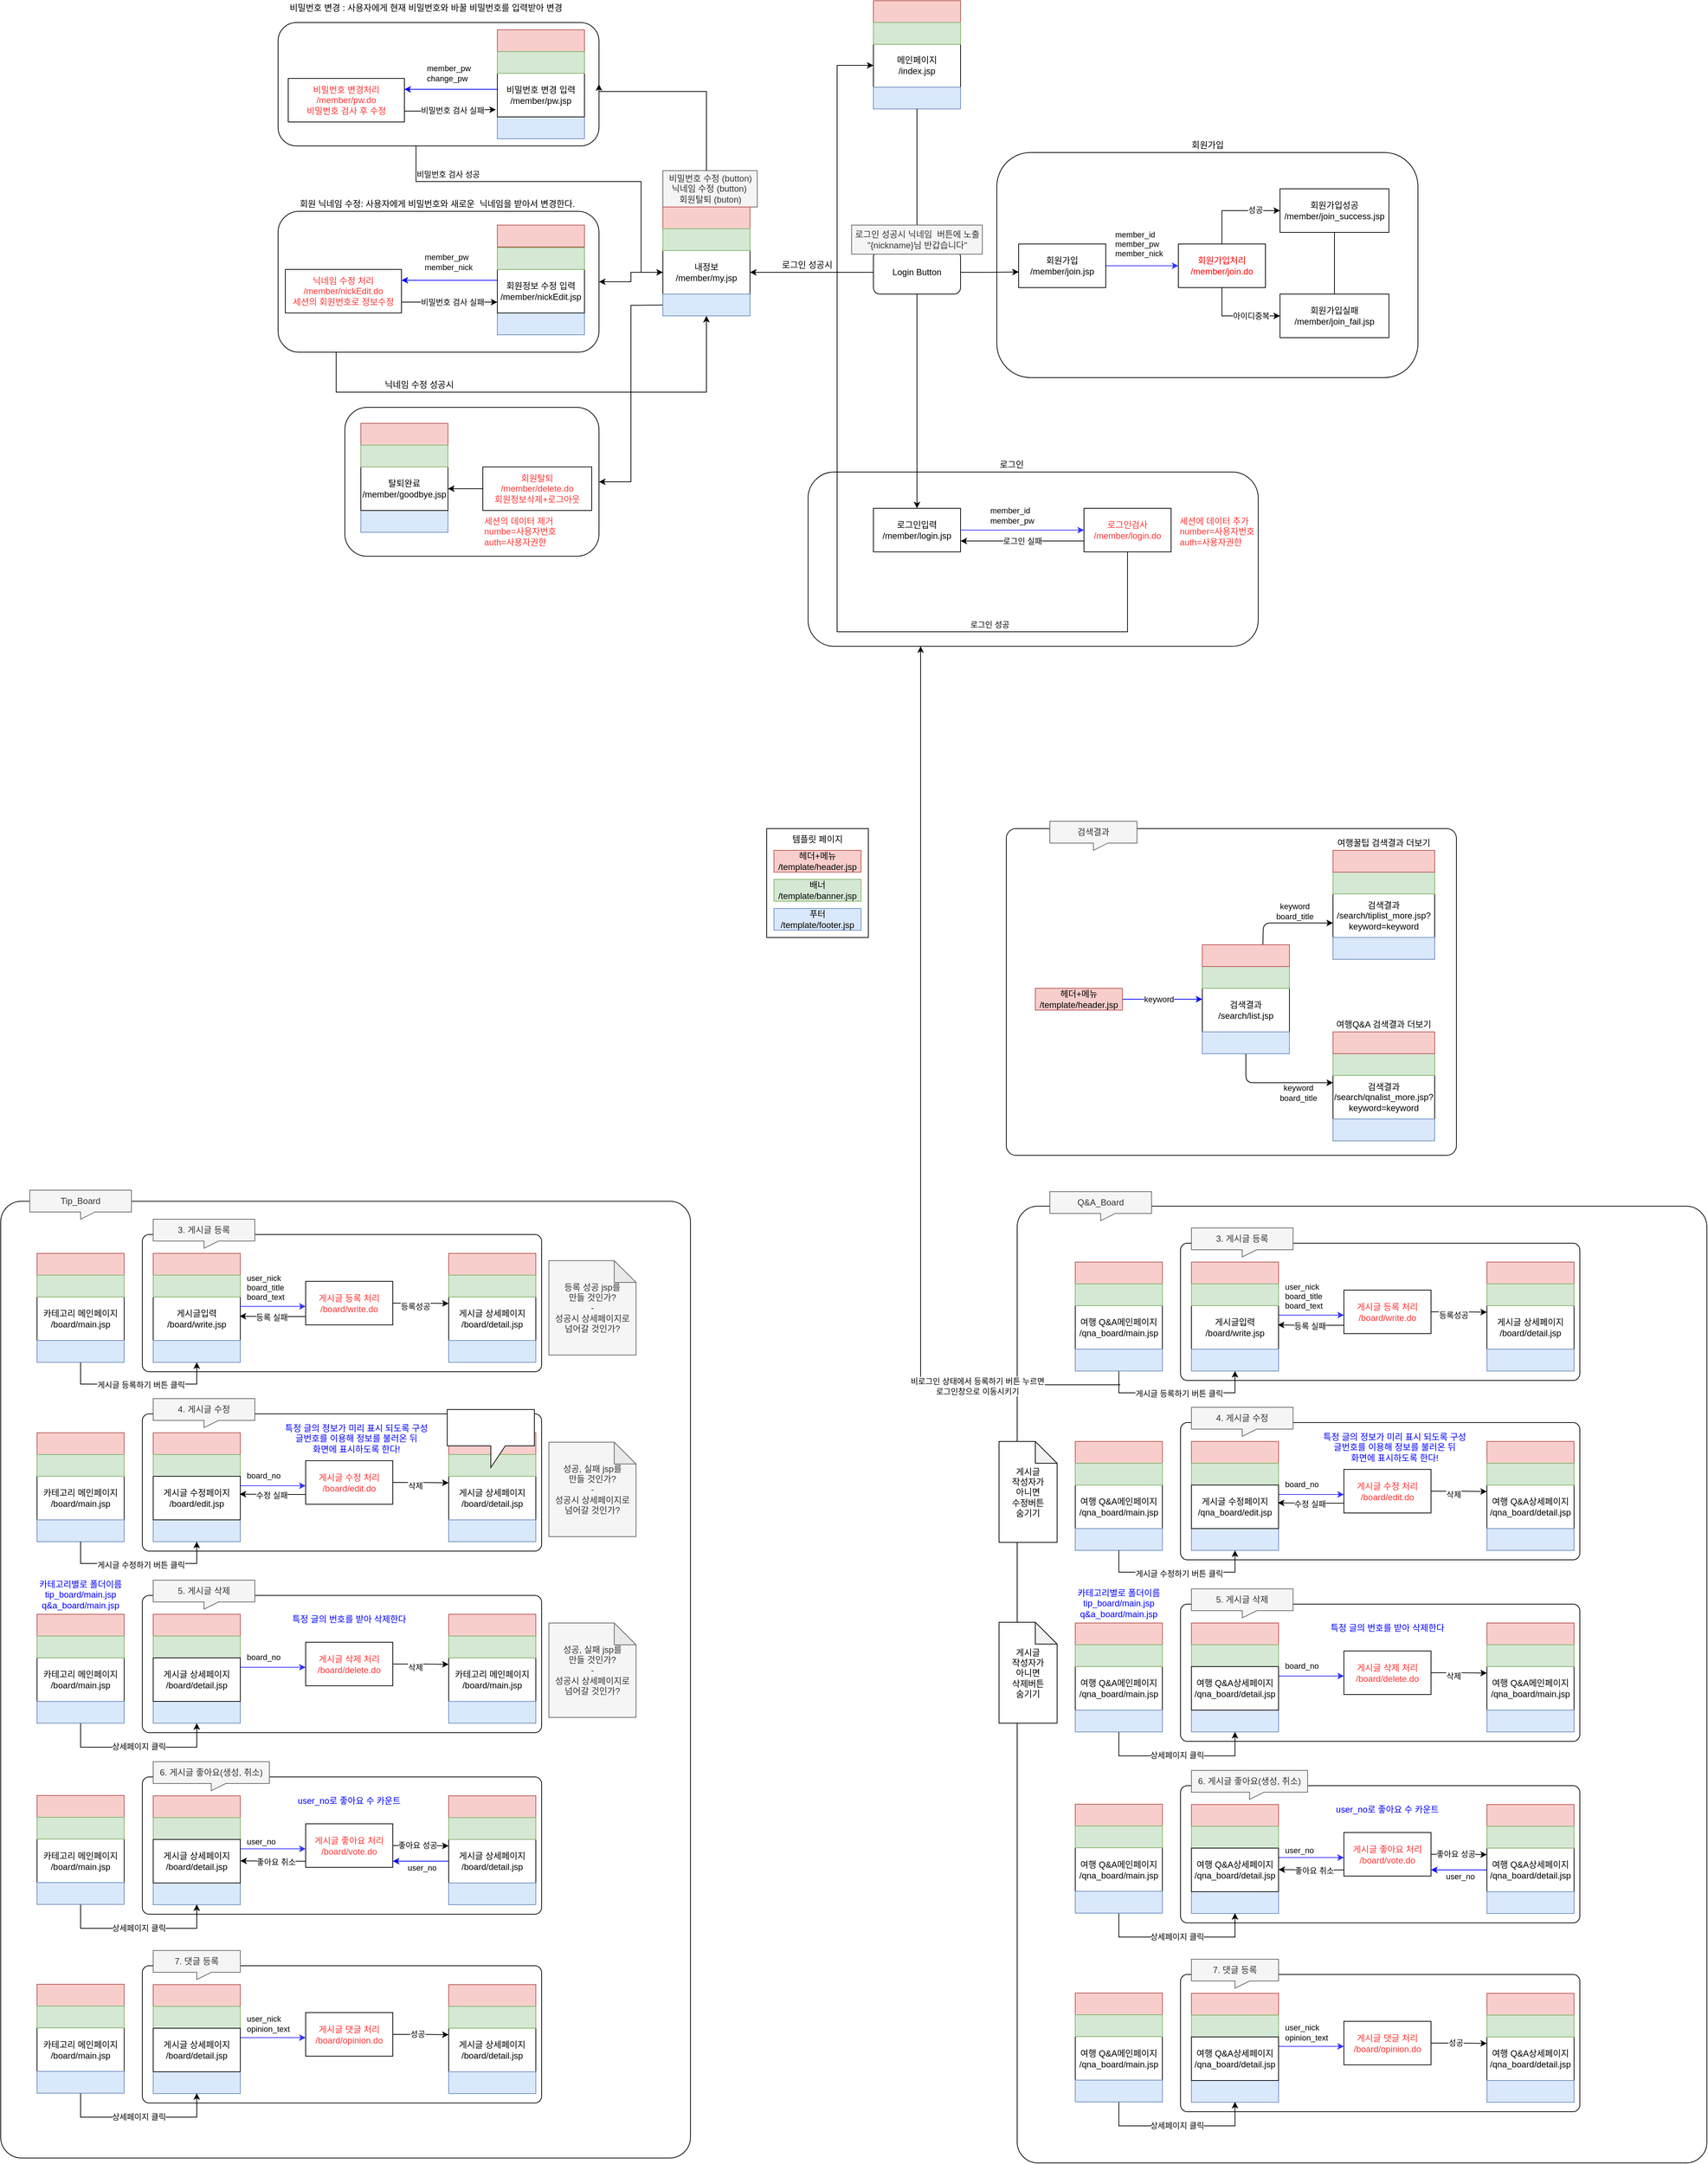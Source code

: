 <mxfile version="14.2.7" type="github">
  <diagram id="ZsBfRqcbH99QROAvJv4S" name="Page-1">
    <mxGraphModel dx="3142" dy="3042" grid="0" gridSize="10" guides="1" tooltips="1" connect="1" arrows="1" fold="1" page="1" pageScale="1" pageWidth="1654" pageHeight="2336" math="0" shadow="0">
      <root>
        <mxCell id="0" />
        <mxCell id="1" parent="0" />
        <mxCell id="gZ8JV7jaEIuzKvq_sZsB-57" value="" style="edgeStyle=orthogonalEdgeStyle;rounded=0;orthogonalLoop=1;jettySize=auto;html=1;fontColor=#000000;entryX=0.5;entryY=1;entryDx=0;entryDy=0;exitX=0.5;exitY=1;exitDx=0;exitDy=0;" parent="1" edge="1">
          <mxGeometry x="-910" as="geometry">
            <Array as="points">
              <mxPoint x="-390" y="600" />
              <mxPoint x="-770" y="600" />
            </Array>
            <mxPoint x="-770" y="490" as="targetPoint" />
          </mxGeometry>
        </mxCell>
        <mxCell id="gZ8JV7jaEIuzKvq_sZsB-58" value="로그인 성공" style="edgeLabel;html=1;align=center;verticalAlign=middle;resizable=0;points=[];fontColor=#000000;" parent="gZ8JV7jaEIuzKvq_sZsB-57" vertex="1" connectable="0">
          <mxGeometry x="-0.236" y="1" relative="1" as="geometry">
            <mxPoint as="offset" />
          </mxGeometry>
        </mxCell>
        <mxCell id="neTCyWTe7GElDIo69KQn-395" value="" style="group" parent="1" vertex="1" connectable="0">
          <mxGeometry x="-70" width="140" height="150" as="geometry" />
        </mxCell>
        <mxCell id="gZ8JV7jaEIuzKvq_sZsB-1" value="" style="rounded=0;whiteSpace=wrap;html=1;" parent="neTCyWTe7GElDIo69KQn-395" vertex="1">
          <mxGeometry width="140" height="150" as="geometry" />
        </mxCell>
        <mxCell id="gZ8JV7jaEIuzKvq_sZsB-2" value="헤더+메뉴&lt;br&gt;/template/header.jsp" style="rounded=0;whiteSpace=wrap;html=1;fillColor=#f8cecc;strokeColor=#b85450;" parent="neTCyWTe7GElDIo69KQn-395" vertex="1">
          <mxGeometry x="10" y="30" width="120" height="30" as="geometry" />
        </mxCell>
        <mxCell id="gZ8JV7jaEIuzKvq_sZsB-3" value="배너&lt;br&gt;/template/banner.jsp" style="rounded=0;whiteSpace=wrap;html=1;fillColor=#d5e8d4;strokeColor=#82b366;" parent="neTCyWTe7GElDIo69KQn-395" vertex="1">
          <mxGeometry x="10" y="70" width="120" height="30" as="geometry" />
        </mxCell>
        <mxCell id="gZ8JV7jaEIuzKvq_sZsB-4" value="푸터&lt;br&gt;/template/footer.jsp" style="rounded=0;whiteSpace=wrap;html=1;fillColor=#dae8fc;strokeColor=#6c8ebf;" parent="neTCyWTe7GElDIo69KQn-395" vertex="1">
          <mxGeometry x="10" y="110" width="120" height="30" as="geometry" />
        </mxCell>
        <mxCell id="gZ8JV7jaEIuzKvq_sZsB-5" value="템플릿 페이지" style="text;html=1;strokeColor=none;fillColor=none;align=center;verticalAlign=middle;whiteSpace=wrap;rounded=0;" parent="neTCyWTe7GElDIo69KQn-395" vertex="1">
          <mxGeometry x="30" y="5" width="80" height="20" as="geometry" />
        </mxCell>
        <mxCell id="neTCyWTe7GElDIo69KQn-397" value="" style="group" parent="1" vertex="1" connectable="0">
          <mxGeometry x="-1110" y="538" width="920" height="1260" as="geometry" />
        </mxCell>
        <mxCell id="neTCyWTe7GElDIo69KQn-762" value="" style="rounded=1;whiteSpace=wrap;html=1;arcSize=3;" parent="neTCyWTe7GElDIo69KQn-397" vertex="1">
          <mxGeometry x="-15" y="-24.75" width="950" height="1317.5" as="geometry" />
        </mxCell>
        <mxCell id="neTCyWTe7GElDIo69KQn-398" value="" style="rounded=1;whiteSpace=wrap;html=1;strokeColor=#000000;fontColor=#000000;align=left;arcSize=5;" parent="neTCyWTe7GElDIo69KQn-397" vertex="1">
          <mxGeometry x="180" y="21" width="550" height="189" as="geometry" />
        </mxCell>
        <mxCell id="neTCyWTe7GElDIo69KQn-399" value="3. 게시글 등록" style="shape=callout;whiteSpace=wrap;html=1;perimeter=calloutPerimeter;align=center;fillColor=#f5f5f5;strokeColor=#666666;fontColor=#333333;position2=0.5;size=10;position=0.5;" parent="neTCyWTe7GElDIo69KQn-397" vertex="1">
          <mxGeometry x="195" width="140" height="40" as="geometry" />
        </mxCell>
        <mxCell id="neTCyWTe7GElDIo69KQn-400" value="" style="rounded=0;whiteSpace=wrap;html=1;fillColor=#f8cecc;strokeColor=#b85450;" parent="neTCyWTe7GElDIo69KQn-397" vertex="1">
          <mxGeometry x="195" y="47" width="120" height="30" as="geometry" />
        </mxCell>
        <mxCell id="neTCyWTe7GElDIo69KQn-401" value="게시글입력&lt;br&gt;/board/write.jsp" style="rounded=0;whiteSpace=wrap;html=1;" parent="neTCyWTe7GElDIo69KQn-397" vertex="1">
          <mxGeometry x="195" y="107" width="120" height="60" as="geometry" />
        </mxCell>
        <mxCell id="neTCyWTe7GElDIo69KQn-402" value="" style="rounded=0;whiteSpace=wrap;html=1;fillColor=#dae8fc;strokeColor=#6c8ebf;" parent="neTCyWTe7GElDIo69KQn-397" vertex="1">
          <mxGeometry x="195" y="167" width="120" height="30" as="geometry" />
        </mxCell>
        <mxCell id="neTCyWTe7GElDIo69KQn-403" value="" style="rounded=0;whiteSpace=wrap;html=1;fillColor=#d5e8d4;strokeColor=#82b366;" parent="neTCyWTe7GElDIo69KQn-397" vertex="1">
          <mxGeometry x="195" y="77" width="120" height="30" as="geometry" />
        </mxCell>
        <mxCell id="neTCyWTe7GElDIo69KQn-404" value="게시글 등록 처리&lt;br&gt;/board/write.do" style="rounded=0;whiteSpace=wrap;html=1;fontColor=#FF3333;" parent="neTCyWTe7GElDIo69KQn-397" vertex="1">
          <mxGeometry x="405" y="85.5" width="120" height="60" as="geometry" />
        </mxCell>
        <mxCell id="neTCyWTe7GElDIo69KQn-405" value="" style="edgeStyle=orthogonalEdgeStyle;rounded=0;orthogonalLoop=1;jettySize=auto;html=1;strokeColor=#3333FF;" parent="neTCyWTe7GElDIo69KQn-397" edge="1">
          <mxGeometry x="-45" y="-623" as="geometry">
            <mxPoint x="315" y="120" as="sourcePoint" />
            <mxPoint x="405" y="120" as="targetPoint" />
            <Array as="points">
              <mxPoint x="375" y="120" />
              <mxPoint x="375" y="120" />
            </Array>
          </mxGeometry>
        </mxCell>
        <mxCell id="neTCyWTe7GElDIo69KQn-406" value="user_nick&lt;br&gt;board_title&lt;br&gt;board_text" style="edgeLabel;html=1;align=left;verticalAlign=middle;resizable=0;points=[];" parent="neTCyWTe7GElDIo69KQn-405" vertex="1" connectable="0">
          <mxGeometry x="-0.193" y="-1" relative="1" as="geometry">
            <mxPoint x="-30" y="-27" as="offset" />
          </mxGeometry>
        </mxCell>
        <mxCell id="neTCyWTe7GElDIo69KQn-407" value="" style="rounded=0;whiteSpace=wrap;html=1;fillColor=#f8cecc;strokeColor=#b85450;" parent="neTCyWTe7GElDIo69KQn-397" vertex="1">
          <mxGeometry x="602" y="47" width="120" height="30" as="geometry" />
        </mxCell>
        <mxCell id="neTCyWTe7GElDIo69KQn-408" value="게시글 상세페이지&lt;br&gt;/board/detail.jsp" style="rounded=0;whiteSpace=wrap;html=1;" parent="neTCyWTe7GElDIo69KQn-397" vertex="1">
          <mxGeometry x="602" y="107" width="120" height="60" as="geometry" />
        </mxCell>
        <mxCell id="neTCyWTe7GElDIo69KQn-409" style="edgeStyle=orthogonalEdgeStyle;rounded=0;orthogonalLoop=1;jettySize=auto;html=1;exitX=1;exitY=0.5;exitDx=0;exitDy=0;entryX=0;entryY=0.15;entryDx=0;entryDy=0;entryPerimeter=0;" parent="neTCyWTe7GElDIo69KQn-397" source="neTCyWTe7GElDIo69KQn-404" target="neTCyWTe7GElDIo69KQn-408" edge="1">
          <mxGeometry x="-45" y="-623" as="geometry">
            <Array as="points">
              <mxPoint x="565" y="116" />
              <mxPoint x="565" y="116" />
            </Array>
          </mxGeometry>
        </mxCell>
        <mxCell id="neTCyWTe7GElDIo69KQn-410" value="등록성공" style="edgeLabel;html=1;align=center;verticalAlign=middle;resizable=0;points=[];" parent="neTCyWTe7GElDIo69KQn-409" vertex="1" connectable="0">
          <mxGeometry x="-0.205" y="-4" relative="1" as="geometry">
            <mxPoint as="offset" />
          </mxGeometry>
        </mxCell>
        <mxCell id="neTCyWTe7GElDIo69KQn-411" value="" style="rounded=0;whiteSpace=wrap;html=1;fillColor=#dae8fc;strokeColor=#6c8ebf;" parent="neTCyWTe7GElDIo69KQn-397" vertex="1">
          <mxGeometry x="602" y="167" width="120" height="30" as="geometry" />
        </mxCell>
        <mxCell id="neTCyWTe7GElDIo69KQn-412" value="" style="rounded=0;whiteSpace=wrap;html=1;fillColor=#d5e8d4;strokeColor=#82b366;" parent="neTCyWTe7GElDIo69KQn-397" vertex="1">
          <mxGeometry x="602" y="77" width="120" height="30" as="geometry" />
        </mxCell>
        <mxCell id="neTCyWTe7GElDIo69KQn-413" value="" style="rounded=0;whiteSpace=wrap;html=1;fillColor=#f8cecc;strokeColor=#b85450;" parent="neTCyWTe7GElDIo69KQn-397" vertex="1">
          <mxGeometry x="35" y="47" width="120" height="30" as="geometry" />
        </mxCell>
        <mxCell id="neTCyWTe7GElDIo69KQn-414" value="카테고리 메인페이지&lt;br&gt;/board/main.jsp" style="rounded=0;whiteSpace=wrap;html=1;" parent="neTCyWTe7GElDIo69KQn-397" vertex="1">
          <mxGeometry x="35" y="107" width="120" height="60" as="geometry" />
        </mxCell>
        <mxCell id="neTCyWTe7GElDIo69KQn-415" style="edgeStyle=orthogonalEdgeStyle;rounded=0;orthogonalLoop=1;jettySize=auto;html=1;exitX=0.5;exitY=1;exitDx=0;exitDy=0;entryX=0.5;entryY=1;entryDx=0;entryDy=0;" parent="neTCyWTe7GElDIo69KQn-397" source="neTCyWTe7GElDIo69KQn-417" target="neTCyWTe7GElDIo69KQn-402" edge="1">
          <mxGeometry x="-45" y="-623" as="geometry">
            <Array as="points">
              <mxPoint x="95" y="227" />
              <mxPoint x="255" y="227" />
            </Array>
          </mxGeometry>
        </mxCell>
        <mxCell id="neTCyWTe7GElDIo69KQn-416" value="게시글 등록하기 버튼 클릭" style="edgeLabel;html=1;align=center;verticalAlign=middle;resizable=0;points=[];" parent="neTCyWTe7GElDIo69KQn-415" vertex="1" connectable="0">
          <mxGeometry x="-0.27" y="-1" relative="1" as="geometry">
            <mxPoint x="32" as="offset" />
          </mxGeometry>
        </mxCell>
        <mxCell id="neTCyWTe7GElDIo69KQn-417" value="" style="rounded=0;whiteSpace=wrap;html=1;fillColor=#dae8fc;strokeColor=#6c8ebf;" parent="neTCyWTe7GElDIo69KQn-397" vertex="1">
          <mxGeometry x="35" y="167" width="120" height="30" as="geometry" />
        </mxCell>
        <mxCell id="neTCyWTe7GElDIo69KQn-418" value="" style="rounded=0;whiteSpace=wrap;html=1;fillColor=#d5e8d4;strokeColor=#82b366;" parent="neTCyWTe7GElDIo69KQn-397" vertex="1">
          <mxGeometry x="35" y="77" width="120" height="30" as="geometry" />
        </mxCell>
        <mxCell id="neTCyWTe7GElDIo69KQn-419" value="" style="rounded=1;whiteSpace=wrap;html=1;strokeColor=#000000;fontColor=#000000;align=left;arcSize=5;" parent="neTCyWTe7GElDIo69KQn-397" vertex="1">
          <mxGeometry x="180" y="268" width="550" height="189" as="geometry" />
        </mxCell>
        <mxCell id="neTCyWTe7GElDIo69KQn-420" value="4. 게시글 수정" style="shape=callout;whiteSpace=wrap;html=1;perimeter=calloutPerimeter;align=center;fillColor=#f5f5f5;strokeColor=#666666;fontColor=#333333;position2=0.5;size=10;position=0.5;" parent="neTCyWTe7GElDIo69KQn-397" vertex="1">
          <mxGeometry x="195" y="247" width="140" height="40" as="geometry" />
        </mxCell>
        <mxCell id="neTCyWTe7GElDIo69KQn-421" value="" style="rounded=0;whiteSpace=wrap;html=1;fillColor=#f8cecc;strokeColor=#b85450;" parent="neTCyWTe7GElDIo69KQn-397" vertex="1">
          <mxGeometry x="195" y="294" width="120" height="30" as="geometry" />
        </mxCell>
        <mxCell id="neTCyWTe7GElDIo69KQn-422" value="" style="rounded=0;whiteSpace=wrap;html=1;fillColor=#dae8fc;strokeColor=#6c8ebf;" parent="neTCyWTe7GElDIo69KQn-397" vertex="1">
          <mxGeometry x="195" y="414" width="120" height="30" as="geometry" />
        </mxCell>
        <mxCell id="neTCyWTe7GElDIo69KQn-423" value="" style="rounded=0;whiteSpace=wrap;html=1;fillColor=#d5e8d4;strokeColor=#82b366;" parent="neTCyWTe7GElDIo69KQn-397" vertex="1">
          <mxGeometry x="195" y="324" width="120" height="30" as="geometry" />
        </mxCell>
        <mxCell id="neTCyWTe7GElDIo69KQn-424" value="게시글 수정 처리&lt;br&gt;/board/edit.do" style="rounded=0;whiteSpace=wrap;html=1;fontColor=#FF3333;" parent="neTCyWTe7GElDIo69KQn-397" vertex="1">
          <mxGeometry x="405" y="332.5" width="120" height="60" as="geometry" />
        </mxCell>
        <mxCell id="neTCyWTe7GElDIo69KQn-425" value="" style="edgeStyle=orthogonalEdgeStyle;rounded=0;orthogonalLoop=1;jettySize=auto;html=1;strokeColor=#3333FF;" parent="neTCyWTe7GElDIo69KQn-397" edge="1">
          <mxGeometry x="-45" y="-623" as="geometry">
            <mxPoint x="315" y="367" as="sourcePoint" />
            <mxPoint x="405" y="367" as="targetPoint" />
            <Array as="points">
              <mxPoint x="375" y="367" />
              <mxPoint x="375" y="367" />
            </Array>
          </mxGeometry>
        </mxCell>
        <mxCell id="neTCyWTe7GElDIo69KQn-426" value="board_no" style="edgeLabel;html=1;align=left;verticalAlign=middle;resizable=0;points=[];" parent="neTCyWTe7GElDIo69KQn-425" vertex="1" connectable="0">
          <mxGeometry x="-0.193" y="-1" relative="1" as="geometry">
            <mxPoint x="-30" y="-15" as="offset" />
          </mxGeometry>
        </mxCell>
        <mxCell id="neTCyWTe7GElDIo69KQn-427" value="" style="rounded=0;whiteSpace=wrap;html=1;fillColor=#f8cecc;strokeColor=#b85450;" parent="neTCyWTe7GElDIo69KQn-397" vertex="1">
          <mxGeometry x="602" y="294" width="120" height="30" as="geometry" />
        </mxCell>
        <mxCell id="neTCyWTe7GElDIo69KQn-428" value="게시글 상세페이지&lt;br&gt;/board/detail.jsp" style="rounded=0;whiteSpace=wrap;html=1;" parent="neTCyWTe7GElDIo69KQn-397" vertex="1">
          <mxGeometry x="602" y="354" width="120" height="60" as="geometry" />
        </mxCell>
        <mxCell id="neTCyWTe7GElDIo69KQn-429" style="edgeStyle=orthogonalEdgeStyle;rounded=0;orthogonalLoop=1;jettySize=auto;html=1;exitX=1;exitY=0.5;exitDx=0;exitDy=0;entryX=0;entryY=0.15;entryDx=0;entryDy=0;entryPerimeter=0;" parent="neTCyWTe7GElDIo69KQn-397" source="neTCyWTe7GElDIo69KQn-424" target="neTCyWTe7GElDIo69KQn-428" edge="1">
          <mxGeometry x="-45" y="-623" as="geometry">
            <Array as="points">
              <mxPoint x="565" y="363" />
              <mxPoint x="565" y="363" />
            </Array>
          </mxGeometry>
        </mxCell>
        <mxCell id="neTCyWTe7GElDIo69KQn-430" value="삭제" style="edgeLabel;html=1;align=center;verticalAlign=middle;resizable=0;points=[];" parent="neTCyWTe7GElDIo69KQn-429" vertex="1" connectable="0">
          <mxGeometry x="-0.205" y="-4" relative="1" as="geometry">
            <mxPoint as="offset" />
          </mxGeometry>
        </mxCell>
        <mxCell id="neTCyWTe7GElDIo69KQn-431" value="" style="rounded=0;whiteSpace=wrap;html=1;fillColor=#dae8fc;strokeColor=#6c8ebf;" parent="neTCyWTe7GElDIo69KQn-397" vertex="1">
          <mxGeometry x="602" y="414" width="120" height="30" as="geometry" />
        </mxCell>
        <mxCell id="neTCyWTe7GElDIo69KQn-432" value="" style="rounded=0;whiteSpace=wrap;html=1;fillColor=#d5e8d4;strokeColor=#82b366;" parent="neTCyWTe7GElDIo69KQn-397" vertex="1">
          <mxGeometry x="602" y="324" width="120" height="30" as="geometry" />
        </mxCell>
        <mxCell id="neTCyWTe7GElDIo69KQn-433" value="" style="rounded=0;whiteSpace=wrap;html=1;fillColor=#f8cecc;strokeColor=#b85450;" parent="neTCyWTe7GElDIo69KQn-397" vertex="1">
          <mxGeometry x="35" y="294" width="120" height="30" as="geometry" />
        </mxCell>
        <mxCell id="neTCyWTe7GElDIo69KQn-434" value="카테고리 메인페이지&lt;br&gt;/board/main.jsp" style="rounded=0;whiteSpace=wrap;html=1;" parent="neTCyWTe7GElDIo69KQn-397" vertex="1">
          <mxGeometry x="35" y="354" width="120" height="60" as="geometry" />
        </mxCell>
        <mxCell id="neTCyWTe7GElDIo69KQn-435" value="" style="rounded=0;whiteSpace=wrap;html=1;fillColor=#dae8fc;strokeColor=#6c8ebf;" parent="neTCyWTe7GElDIo69KQn-397" vertex="1">
          <mxGeometry x="35" y="414" width="120" height="30" as="geometry" />
        </mxCell>
        <mxCell id="neTCyWTe7GElDIo69KQn-436" value="" style="rounded=0;whiteSpace=wrap;html=1;fillColor=#d5e8d4;strokeColor=#82b366;" parent="neTCyWTe7GElDIo69KQn-397" vertex="1">
          <mxGeometry x="35" y="324" width="120" height="30" as="geometry" />
        </mxCell>
        <mxCell id="neTCyWTe7GElDIo69KQn-437" value="게시글 수정페이지&lt;br&gt;/board/edit.jsp" style="rounded=0;whiteSpace=wrap;html=1;" parent="neTCyWTe7GElDIo69KQn-397" vertex="1">
          <mxGeometry x="195" y="354" width="120" height="60" as="geometry" />
        </mxCell>
        <mxCell id="neTCyWTe7GElDIo69KQn-438" value="성공, 실패 jsp를&lt;br&gt;만들 것인가?&lt;br&gt;-&lt;br&gt;성공시 상세페이지로&lt;br&gt;넘어갈 것인가?" style="shape=note;whiteSpace=wrap;html=1;backgroundOutline=1;darkOpacity=0.05;align=center;fillColor=#f5f5f5;strokeColor=#666666;fontColor=#333333;" parent="neTCyWTe7GElDIo69KQn-397" vertex="1">
          <mxGeometry x="740" y="307" width="120" height="130" as="geometry" />
        </mxCell>
        <mxCell id="neTCyWTe7GElDIo69KQn-439" value="등록 성공 jsp를&lt;br&gt;만들 것인가?&lt;br&gt;-&lt;br&gt;성공시 상세페이지로&lt;br&gt;넘어갈 것인가?" style="shape=note;whiteSpace=wrap;html=1;backgroundOutline=1;darkOpacity=0.05;align=center;fillColor=#f5f5f5;strokeColor=#666666;fontColor=#333333;" parent="neTCyWTe7GElDIo69KQn-397" vertex="1">
          <mxGeometry x="740" y="57" width="120" height="130" as="geometry" />
        </mxCell>
        <mxCell id="neTCyWTe7GElDIo69KQn-440" value="" style="rounded=1;whiteSpace=wrap;html=1;strokeColor=#000000;fontColor=#000000;align=left;arcSize=5;" parent="neTCyWTe7GElDIo69KQn-397" vertex="1">
          <mxGeometry x="180" y="518" width="550" height="189" as="geometry" />
        </mxCell>
        <mxCell id="neTCyWTe7GElDIo69KQn-441" value="5. 게시글 삭제" style="shape=callout;whiteSpace=wrap;html=1;perimeter=calloutPerimeter;align=center;fillColor=#f5f5f5;strokeColor=#666666;fontColor=#333333;position2=0.5;size=10;position=0.5;" parent="neTCyWTe7GElDIo69KQn-397" vertex="1">
          <mxGeometry x="195" y="497" width="140" height="40" as="geometry" />
        </mxCell>
        <mxCell id="neTCyWTe7GElDIo69KQn-442" value="" style="rounded=0;whiteSpace=wrap;html=1;fillColor=#f8cecc;strokeColor=#b85450;" parent="neTCyWTe7GElDIo69KQn-397" vertex="1">
          <mxGeometry x="195" y="544" width="120" height="30" as="geometry" />
        </mxCell>
        <mxCell id="neTCyWTe7GElDIo69KQn-443" value="" style="rounded=0;whiteSpace=wrap;html=1;fillColor=#dae8fc;strokeColor=#6c8ebf;" parent="neTCyWTe7GElDIo69KQn-397" vertex="1">
          <mxGeometry x="195" y="664" width="120" height="30" as="geometry" />
        </mxCell>
        <mxCell id="neTCyWTe7GElDIo69KQn-444" value="" style="rounded=0;whiteSpace=wrap;html=1;fillColor=#d5e8d4;strokeColor=#82b366;" parent="neTCyWTe7GElDIo69KQn-397" vertex="1">
          <mxGeometry x="195" y="574" width="120" height="30" as="geometry" />
        </mxCell>
        <mxCell id="neTCyWTe7GElDIo69KQn-445" value="게시글 삭제 처리&lt;br&gt;/board/delete.do" style="rounded=0;whiteSpace=wrap;html=1;fontColor=#FF3333;" parent="neTCyWTe7GElDIo69KQn-397" vertex="1">
          <mxGeometry x="405" y="582.5" width="120" height="60" as="geometry" />
        </mxCell>
        <mxCell id="neTCyWTe7GElDIo69KQn-446" value="" style="edgeStyle=orthogonalEdgeStyle;rounded=0;orthogonalLoop=1;jettySize=auto;html=1;strokeColor=#3333FF;" parent="neTCyWTe7GElDIo69KQn-397" edge="1">
          <mxGeometry x="-45" y="-623" as="geometry">
            <mxPoint x="315" y="617" as="sourcePoint" />
            <mxPoint x="405" y="617" as="targetPoint" />
            <Array as="points">
              <mxPoint x="375" y="617" />
              <mxPoint x="375" y="617" />
            </Array>
          </mxGeometry>
        </mxCell>
        <mxCell id="neTCyWTe7GElDIo69KQn-447" value="board_no" style="edgeLabel;html=1;align=left;verticalAlign=middle;resizable=0;points=[];" parent="neTCyWTe7GElDIo69KQn-446" vertex="1" connectable="0">
          <mxGeometry x="-0.193" y="-1" relative="1" as="geometry">
            <mxPoint x="-30" y="-15" as="offset" />
          </mxGeometry>
        </mxCell>
        <mxCell id="neTCyWTe7GElDIo69KQn-448" value="" style="rounded=0;whiteSpace=wrap;html=1;fillColor=#f8cecc;strokeColor=#b85450;" parent="neTCyWTe7GElDIo69KQn-397" vertex="1">
          <mxGeometry x="602" y="544" width="120" height="30" as="geometry" />
        </mxCell>
        <mxCell id="neTCyWTe7GElDIo69KQn-449" value="&lt;span&gt;카테고리 메인페이지&lt;/span&gt;&lt;br&gt;&lt;span&gt;/board/main.jsp&lt;/span&gt;" style="rounded=0;whiteSpace=wrap;html=1;" parent="neTCyWTe7GElDIo69KQn-397" vertex="1">
          <mxGeometry x="602" y="604" width="120" height="60" as="geometry" />
        </mxCell>
        <mxCell id="neTCyWTe7GElDIo69KQn-450" style="edgeStyle=orthogonalEdgeStyle;rounded=0;orthogonalLoop=1;jettySize=auto;html=1;exitX=1;exitY=0.5;exitDx=0;exitDy=0;entryX=0;entryY=0.15;entryDx=0;entryDy=0;entryPerimeter=0;" parent="neTCyWTe7GElDIo69KQn-397" source="neTCyWTe7GElDIo69KQn-445" target="neTCyWTe7GElDIo69KQn-449" edge="1">
          <mxGeometry x="-45" y="-623" as="geometry">
            <Array as="points">
              <mxPoint x="565" y="613" />
              <mxPoint x="565" y="613" />
            </Array>
          </mxGeometry>
        </mxCell>
        <mxCell id="neTCyWTe7GElDIo69KQn-451" value="삭제" style="edgeLabel;html=1;align=center;verticalAlign=middle;resizable=0;points=[];" parent="neTCyWTe7GElDIo69KQn-450" vertex="1" connectable="0">
          <mxGeometry x="-0.205" y="-4" relative="1" as="geometry">
            <mxPoint as="offset" />
          </mxGeometry>
        </mxCell>
        <mxCell id="neTCyWTe7GElDIo69KQn-452" value="" style="rounded=0;whiteSpace=wrap;html=1;fillColor=#dae8fc;strokeColor=#6c8ebf;" parent="neTCyWTe7GElDIo69KQn-397" vertex="1">
          <mxGeometry x="602" y="664" width="120" height="30" as="geometry" />
        </mxCell>
        <mxCell id="neTCyWTe7GElDIo69KQn-453" value="" style="rounded=0;whiteSpace=wrap;html=1;fillColor=#d5e8d4;strokeColor=#82b366;" parent="neTCyWTe7GElDIo69KQn-397" vertex="1">
          <mxGeometry x="602" y="574" width="120" height="30" as="geometry" />
        </mxCell>
        <mxCell id="neTCyWTe7GElDIo69KQn-454" value="" style="rounded=0;whiteSpace=wrap;html=1;fillColor=#f8cecc;strokeColor=#b85450;" parent="neTCyWTe7GElDIo69KQn-397" vertex="1">
          <mxGeometry x="35" y="544" width="120" height="30" as="geometry" />
        </mxCell>
        <mxCell id="neTCyWTe7GElDIo69KQn-455" value="카테고리 메인페이지&lt;br&gt;/board/main.jsp" style="rounded=0;whiteSpace=wrap;html=1;" parent="neTCyWTe7GElDIo69KQn-397" vertex="1">
          <mxGeometry x="35" y="604" width="120" height="60" as="geometry" />
        </mxCell>
        <mxCell id="neTCyWTe7GElDIo69KQn-456" style="edgeStyle=orthogonalEdgeStyle;rounded=0;orthogonalLoop=1;jettySize=auto;html=1;exitX=0.5;exitY=1;exitDx=0;exitDy=0;entryX=0.5;entryY=1;entryDx=0;entryDy=0;" parent="neTCyWTe7GElDIo69KQn-397" source="neTCyWTe7GElDIo69KQn-458" target="neTCyWTe7GElDIo69KQn-443" edge="1">
          <mxGeometry x="-45" y="-623" as="geometry">
            <Array as="points">
              <mxPoint x="95" y="727" />
              <mxPoint x="255" y="727" />
            </Array>
          </mxGeometry>
        </mxCell>
        <mxCell id="neTCyWTe7GElDIo69KQn-457" value="상세페이지 클릭" style="edgeLabel;html=1;align=center;verticalAlign=middle;resizable=0;points=[];" parent="neTCyWTe7GElDIo69KQn-456" vertex="1" connectable="0">
          <mxGeometry x="0.203" y="1" relative="1" as="geometry">
            <mxPoint x="-23" as="offset" />
          </mxGeometry>
        </mxCell>
        <mxCell id="neTCyWTe7GElDIo69KQn-458" value="" style="rounded=0;whiteSpace=wrap;html=1;fillColor=#dae8fc;strokeColor=#6c8ebf;" parent="neTCyWTe7GElDIo69KQn-397" vertex="1">
          <mxGeometry x="35" y="664" width="120" height="30" as="geometry" />
        </mxCell>
        <mxCell id="neTCyWTe7GElDIo69KQn-459" value="" style="rounded=0;whiteSpace=wrap;html=1;fillColor=#d5e8d4;strokeColor=#82b366;" parent="neTCyWTe7GElDIo69KQn-397" vertex="1">
          <mxGeometry x="35" y="574" width="120" height="30" as="geometry" />
        </mxCell>
        <mxCell id="neTCyWTe7GElDIo69KQn-460" value="게시글 상세페이지&lt;br&gt;/board/detail.jsp" style="rounded=0;whiteSpace=wrap;html=1;" parent="neTCyWTe7GElDIo69KQn-397" vertex="1">
          <mxGeometry x="195" y="604" width="120" height="60" as="geometry" />
        </mxCell>
        <mxCell id="neTCyWTe7GElDIo69KQn-461" value="성공, 실패 jsp를&lt;br&gt;만들 것인가?&lt;br&gt;-&lt;br&gt;성공시 상세페이지로&lt;br&gt;넘어갈 것인가?" style="shape=note;whiteSpace=wrap;html=1;backgroundOutline=1;darkOpacity=0.05;align=center;fillColor=#f5f5f5;strokeColor=#666666;fontColor=#333333;" parent="neTCyWTe7GElDIo69KQn-397" vertex="1">
          <mxGeometry x="740" y="556" width="120" height="130" as="geometry" />
        </mxCell>
        <mxCell id="neTCyWTe7GElDIo69KQn-462" style="edgeStyle=orthogonalEdgeStyle;rounded=0;orthogonalLoop=1;jettySize=auto;html=1;exitX=0.5;exitY=1;exitDx=0;exitDy=0;entryX=0.5;entryY=1;entryDx=0;entryDy=0;" parent="neTCyWTe7GElDIo69KQn-397" edge="1">
          <mxGeometry x="-45" y="-623" as="geometry">
            <mxPoint x="95" y="444" as="sourcePoint" />
            <mxPoint x="255" y="444" as="targetPoint" />
            <Array as="points">
              <mxPoint x="95" y="474" />
              <mxPoint x="255" y="474" />
            </Array>
          </mxGeometry>
        </mxCell>
        <mxCell id="neTCyWTe7GElDIo69KQn-463" value="게시글 수정하기 버튼 클릭" style="edgeLabel;html=1;align=center;verticalAlign=middle;resizable=0;points=[];" parent="neTCyWTe7GElDIo69KQn-462" vertex="1" connectable="0">
          <mxGeometry x="-0.27" y="-1" relative="1" as="geometry">
            <mxPoint x="32" y="1" as="offset" />
          </mxGeometry>
        </mxCell>
        <mxCell id="neTCyWTe7GElDIo69KQn-464" style="edgeStyle=orthogonalEdgeStyle;rounded=0;orthogonalLoop=1;jettySize=auto;html=1;entryX=1;entryY=0.5;entryDx=0;entryDy=0;" parent="neTCyWTe7GElDIo69KQn-397" edge="1">
          <mxGeometry x="-45" y="-623" as="geometry">
            <mxPoint x="405" y="134" as="sourcePoint" />
            <mxPoint x="314" y="133.5" as="targetPoint" />
            <Array as="points">
              <mxPoint x="360" y="134" />
            </Array>
          </mxGeometry>
        </mxCell>
        <mxCell id="neTCyWTe7GElDIo69KQn-465" value="등록 실패" style="edgeLabel;html=1;align=center;verticalAlign=middle;resizable=0;points=[];" parent="neTCyWTe7GElDIo69KQn-464" vertex="1" connectable="0">
          <mxGeometry x="-0.28" y="2" relative="1" as="geometry">
            <mxPoint x="-14" y="-1" as="offset" />
          </mxGeometry>
        </mxCell>
        <mxCell id="neTCyWTe7GElDIo69KQn-466" style="edgeStyle=orthogonalEdgeStyle;rounded=0;orthogonalLoop=1;jettySize=auto;html=1;entryX=1;entryY=0.5;entryDx=0;entryDy=0;" parent="neTCyWTe7GElDIo69KQn-397" edge="1">
          <mxGeometry x="-45" y="-623" as="geometry">
            <mxPoint x="405" y="379" as="sourcePoint" />
            <mxPoint x="314" y="378.5" as="targetPoint" />
            <Array as="points">
              <mxPoint x="360" y="379" />
            </Array>
          </mxGeometry>
        </mxCell>
        <mxCell id="neTCyWTe7GElDIo69KQn-467" value="수정 실패" style="edgeLabel;html=1;align=center;verticalAlign=middle;resizable=0;points=[];" parent="neTCyWTe7GElDIo69KQn-466" vertex="1" connectable="0">
          <mxGeometry x="-0.28" y="2" relative="1" as="geometry">
            <mxPoint x="-14" y="-1" as="offset" />
          </mxGeometry>
        </mxCell>
        <mxCell id="neTCyWTe7GElDIo69KQn-468" value="특정 글의 정보가 미리 표시 되도록 구성&lt;br&gt;글번호를 이용해 정보를 불러온 뒤&lt;br&gt;화면에 표시하도록 한다!" style="text;html=1;strokeColor=none;fillColor=none;align=center;verticalAlign=middle;whiteSpace=wrap;rounded=0;fontStyle=0;fontColor=#0000FF;" parent="neTCyWTe7GElDIo69KQn-397" vertex="1">
          <mxGeometry x="365" y="270" width="220" height="64" as="geometry" />
        </mxCell>
        <mxCell id="neTCyWTe7GElDIo69KQn-469" value="특정 글의 번호를 받아 삭제한다" style="text;html=1;strokeColor=none;fillColor=none;align=center;verticalAlign=middle;whiteSpace=wrap;rounded=0;fontStyle=0;fontColor=#0000FF;" parent="neTCyWTe7GElDIo69KQn-397" vertex="1">
          <mxGeometry x="370" y="537" width="190" height="28.5" as="geometry" />
        </mxCell>
        <mxCell id="neTCyWTe7GElDIo69KQn-470" value="" style="rounded=1;whiteSpace=wrap;html=1;strokeColor=#000000;fontColor=#000000;align=left;arcSize=5;" parent="neTCyWTe7GElDIo69KQn-397" vertex="1">
          <mxGeometry x="180" y="768" width="550" height="189" as="geometry" />
        </mxCell>
        <mxCell id="neTCyWTe7GElDIo69KQn-471" value="6. 게시글 좋아요(생성, 취소)" style="shape=callout;whiteSpace=wrap;html=1;perimeter=calloutPerimeter;align=center;fillColor=#f5f5f5;strokeColor=#666666;fontColor=#333333;position2=0.5;size=10;position=0.5;" parent="neTCyWTe7GElDIo69KQn-397" vertex="1">
          <mxGeometry x="195" y="747" width="160" height="40" as="geometry" />
        </mxCell>
        <mxCell id="neTCyWTe7GElDIo69KQn-472" value="" style="rounded=0;whiteSpace=wrap;html=1;fillColor=#f8cecc;strokeColor=#b85450;" parent="neTCyWTe7GElDIo69KQn-397" vertex="1">
          <mxGeometry x="195" y="794" width="120" height="30" as="geometry" />
        </mxCell>
        <mxCell id="neTCyWTe7GElDIo69KQn-473" value="" style="rounded=0;whiteSpace=wrap;html=1;fillColor=#dae8fc;strokeColor=#6c8ebf;" parent="neTCyWTe7GElDIo69KQn-397" vertex="1">
          <mxGeometry x="195" y="914" width="120" height="30" as="geometry" />
        </mxCell>
        <mxCell id="neTCyWTe7GElDIo69KQn-474" value="" style="rounded=0;whiteSpace=wrap;html=1;fillColor=#d5e8d4;strokeColor=#82b366;" parent="neTCyWTe7GElDIo69KQn-397" vertex="1">
          <mxGeometry x="195" y="824" width="120" height="30" as="geometry" />
        </mxCell>
        <mxCell id="neTCyWTe7GElDIo69KQn-475" style="edgeStyle=orthogonalEdgeStyle;rounded=0;orthogonalLoop=1;jettySize=auto;html=1;exitX=0;exitY=0.75;exitDx=0;exitDy=0;entryX=1;entryY=0.383;entryDx=0;entryDy=0;entryPerimeter=0;" parent="neTCyWTe7GElDIo69KQn-397" edge="1">
          <mxGeometry x="-45" y="-623" as="geometry">
            <mxPoint x="405" y="884.1" as="sourcePoint" />
            <mxPoint x="315" y="883.58" as="targetPoint" />
            <Array as="points">
              <mxPoint x="315" y="884" />
            </Array>
          </mxGeometry>
        </mxCell>
        <mxCell id="neTCyWTe7GElDIo69KQn-476" value="좋아요 취소" style="edgeLabel;html=1;align=center;verticalAlign=middle;resizable=0;points=[];" parent="neTCyWTe7GElDIo69KQn-475" vertex="1" connectable="0">
          <mxGeometry x="-0.249" y="1" relative="1" as="geometry">
            <mxPoint x="-7" as="offset" />
          </mxGeometry>
        </mxCell>
        <mxCell id="neTCyWTe7GElDIo69KQn-477" value="게시글 좋아요 처리&lt;br&gt;/board/vote.do" style="rounded=0;whiteSpace=wrap;html=1;fontColor=#FF3333;" parent="neTCyWTe7GElDIo69KQn-397" vertex="1">
          <mxGeometry x="405" y="832.5" width="120" height="60" as="geometry" />
        </mxCell>
        <mxCell id="neTCyWTe7GElDIo69KQn-478" value="" style="edgeStyle=orthogonalEdgeStyle;rounded=0;orthogonalLoop=1;jettySize=auto;html=1;strokeColor=#3333FF;" parent="neTCyWTe7GElDIo69KQn-397" edge="1">
          <mxGeometry x="-45" y="-623" as="geometry">
            <mxPoint x="315" y="867" as="sourcePoint" />
            <mxPoint x="405" y="867" as="targetPoint" />
            <Array as="points">
              <mxPoint x="375" y="867" />
              <mxPoint x="375" y="867" />
            </Array>
          </mxGeometry>
        </mxCell>
        <mxCell id="neTCyWTe7GElDIo69KQn-479" value="user_no" style="edgeLabel;html=1;align=left;verticalAlign=middle;resizable=0;points=[];" parent="neTCyWTe7GElDIo69KQn-478" vertex="1" connectable="0">
          <mxGeometry x="-0.193" y="-1" relative="1" as="geometry">
            <mxPoint x="-30" y="-11" as="offset" />
          </mxGeometry>
        </mxCell>
        <mxCell id="neTCyWTe7GElDIo69KQn-480" value="" style="rounded=0;whiteSpace=wrap;html=1;fillColor=#f8cecc;strokeColor=#b85450;" parent="neTCyWTe7GElDIo69KQn-397" vertex="1">
          <mxGeometry x="602" y="794" width="120" height="30" as="geometry" />
        </mxCell>
        <mxCell id="neTCyWTe7GElDIo69KQn-481" style="edgeStyle=orthogonalEdgeStyle;rounded=0;orthogonalLoop=1;jettySize=auto;html=1;exitX=0;exitY=0.5;exitDx=0;exitDy=0;strokeColor=#0000FF;" parent="neTCyWTe7GElDIo69KQn-397" source="neTCyWTe7GElDIo69KQn-483" edge="1">
          <mxGeometry x="-45" y="-623" as="geometry">
            <mxPoint x="525" y="884" as="targetPoint" />
            <Array as="points">
              <mxPoint x="525" y="884" />
            </Array>
          </mxGeometry>
        </mxCell>
        <mxCell id="neTCyWTe7GElDIo69KQn-482" value="user_no" style="edgeLabel;html=1;align=center;verticalAlign=middle;resizable=0;points=[];" parent="neTCyWTe7GElDIo69KQn-481" vertex="1" connectable="0">
          <mxGeometry x="-0.329" relative="1" as="geometry">
            <mxPoint x="-11" y="8.5" as="offset" />
          </mxGeometry>
        </mxCell>
        <mxCell id="neTCyWTe7GElDIo69KQn-483" value="게시글 상세페이지&lt;br&gt;/board/detail.jsp" style="rounded=0;whiteSpace=wrap;html=1;" parent="neTCyWTe7GElDIo69KQn-397" vertex="1">
          <mxGeometry x="602" y="854" width="120" height="60" as="geometry" />
        </mxCell>
        <mxCell id="neTCyWTe7GElDIo69KQn-484" style="edgeStyle=orthogonalEdgeStyle;rounded=0;orthogonalLoop=1;jettySize=auto;html=1;exitX=1;exitY=0.5;exitDx=0;exitDy=0;entryX=0;entryY=0.15;entryDx=0;entryDy=0;entryPerimeter=0;" parent="neTCyWTe7GElDIo69KQn-397" source="neTCyWTe7GElDIo69KQn-477" target="neTCyWTe7GElDIo69KQn-483" edge="1">
          <mxGeometry x="-45" y="-623" as="geometry">
            <Array as="points">
              <mxPoint x="565" y="863" />
              <mxPoint x="565" y="863" />
            </Array>
          </mxGeometry>
        </mxCell>
        <mxCell id="neTCyWTe7GElDIo69KQn-485" value="좋아요 성공" style="edgeLabel;html=1;align=center;verticalAlign=middle;resizable=0;points=[];" parent="neTCyWTe7GElDIo69KQn-484" vertex="1" connectable="0">
          <mxGeometry x="-0.205" y="-4" relative="1" as="geometry">
            <mxPoint x="3" y="-5" as="offset" />
          </mxGeometry>
        </mxCell>
        <mxCell id="neTCyWTe7GElDIo69KQn-486" value="" style="rounded=0;whiteSpace=wrap;html=1;fillColor=#dae8fc;strokeColor=#6c8ebf;" parent="neTCyWTe7GElDIo69KQn-397" vertex="1">
          <mxGeometry x="602" y="914" width="120" height="30" as="geometry" />
        </mxCell>
        <mxCell id="neTCyWTe7GElDIo69KQn-487" value="" style="rounded=0;whiteSpace=wrap;html=1;fillColor=#d5e8d4;strokeColor=#82b366;" parent="neTCyWTe7GElDIo69KQn-397" vertex="1">
          <mxGeometry x="602" y="824" width="120" height="30" as="geometry" />
        </mxCell>
        <mxCell id="neTCyWTe7GElDIo69KQn-488" value="게시글 상세페이지&lt;br&gt;/board/detail.jsp" style="rounded=0;whiteSpace=wrap;html=1;" parent="neTCyWTe7GElDIo69KQn-397" vertex="1">
          <mxGeometry x="195" y="854" width="120" height="60" as="geometry" />
        </mxCell>
        <mxCell id="neTCyWTe7GElDIo69KQn-489" value="user_no로 좋아요 수 카운트" style="text;html=1;strokeColor=none;fillColor=none;align=center;verticalAlign=middle;whiteSpace=wrap;rounded=0;fontStyle=0;fontColor=#0000FF;" parent="neTCyWTe7GElDIo69KQn-397" vertex="1">
          <mxGeometry x="370" y="787" width="190" height="28.5" as="geometry" />
        </mxCell>
        <mxCell id="neTCyWTe7GElDIo69KQn-490" value="" style="rounded=0;whiteSpace=wrap;html=1;fillColor=#f8cecc;strokeColor=#b85450;" parent="neTCyWTe7GElDIo69KQn-397" vertex="1">
          <mxGeometry x="35" y="793.5" width="120" height="30" as="geometry" />
        </mxCell>
        <mxCell id="neTCyWTe7GElDIo69KQn-491" value="카테고리 메인페이지&lt;br&gt;/board/main.jsp" style="rounded=0;whiteSpace=wrap;html=1;" parent="neTCyWTe7GElDIo69KQn-397" vertex="1">
          <mxGeometry x="35" y="853.5" width="120" height="60" as="geometry" />
        </mxCell>
        <mxCell id="neTCyWTe7GElDIo69KQn-492" style="edgeStyle=orthogonalEdgeStyle;rounded=0;orthogonalLoop=1;jettySize=auto;html=1;exitX=0.5;exitY=1;exitDx=0;exitDy=0;entryX=0.5;entryY=1;entryDx=0;entryDy=0;" parent="neTCyWTe7GElDIo69KQn-397" source="neTCyWTe7GElDIo69KQn-494" edge="1">
          <mxGeometry x="-45" y="-623" as="geometry">
            <mxPoint x="255" y="943.5" as="targetPoint" />
            <Array as="points">
              <mxPoint x="95" y="976.5" />
              <mxPoint x="255" y="976.5" />
            </Array>
          </mxGeometry>
        </mxCell>
        <mxCell id="neTCyWTe7GElDIo69KQn-493" value="상세페이지 클릭" style="edgeLabel;html=1;align=center;verticalAlign=middle;resizable=0;points=[];" parent="neTCyWTe7GElDIo69KQn-492" vertex="1" connectable="0">
          <mxGeometry x="0.203" y="1" relative="1" as="geometry">
            <mxPoint x="-23" as="offset" />
          </mxGeometry>
        </mxCell>
        <mxCell id="neTCyWTe7GElDIo69KQn-494" value="" style="rounded=0;whiteSpace=wrap;html=1;fillColor=#dae8fc;strokeColor=#6c8ebf;" parent="neTCyWTe7GElDIo69KQn-397" vertex="1">
          <mxGeometry x="35" y="913.5" width="120" height="30" as="geometry" />
        </mxCell>
        <mxCell id="neTCyWTe7GElDIo69KQn-495" value="" style="rounded=0;whiteSpace=wrap;html=1;fillColor=#d5e8d4;strokeColor=#82b366;" parent="neTCyWTe7GElDIo69KQn-397" vertex="1">
          <mxGeometry x="35" y="823.5" width="120" height="30" as="geometry" />
        </mxCell>
        <mxCell id="neTCyWTe7GElDIo69KQn-496" value="" style="rounded=1;whiteSpace=wrap;html=1;strokeColor=#000000;fontColor=#000000;align=left;arcSize=5;" parent="neTCyWTe7GElDIo69KQn-397" vertex="1">
          <mxGeometry x="180" y="1028" width="550" height="189" as="geometry" />
        </mxCell>
        <mxCell id="neTCyWTe7GElDIo69KQn-497" value="7. 댓글 등록" style="shape=callout;whiteSpace=wrap;html=1;perimeter=calloutPerimeter;align=center;fillColor=#f5f5f5;strokeColor=#666666;fontColor=#333333;position2=0.5;size=10;position=0.5;" parent="neTCyWTe7GElDIo69KQn-397" vertex="1">
          <mxGeometry x="195" y="1007" width="120" height="40" as="geometry" />
        </mxCell>
        <mxCell id="neTCyWTe7GElDIo69KQn-498" value="" style="rounded=0;whiteSpace=wrap;html=1;fillColor=#f8cecc;strokeColor=#b85450;" parent="neTCyWTe7GElDIo69KQn-397" vertex="1">
          <mxGeometry x="195" y="1054" width="120" height="30" as="geometry" />
        </mxCell>
        <mxCell id="neTCyWTe7GElDIo69KQn-499" value="" style="rounded=0;whiteSpace=wrap;html=1;fillColor=#dae8fc;strokeColor=#6c8ebf;" parent="neTCyWTe7GElDIo69KQn-397" vertex="1">
          <mxGeometry x="195" y="1174" width="120" height="30" as="geometry" />
        </mxCell>
        <mxCell id="neTCyWTe7GElDIo69KQn-500" value="" style="rounded=0;whiteSpace=wrap;html=1;fillColor=#d5e8d4;strokeColor=#82b366;" parent="neTCyWTe7GElDIo69KQn-397" vertex="1">
          <mxGeometry x="195" y="1084" width="120" height="30" as="geometry" />
        </mxCell>
        <mxCell id="neTCyWTe7GElDIo69KQn-501" value="게시글 댓글 처리&lt;br&gt;/board/opinion.do" style="rounded=0;whiteSpace=wrap;html=1;fontColor=#FF3333;" parent="neTCyWTe7GElDIo69KQn-397" vertex="1">
          <mxGeometry x="405" y="1092.5" width="120" height="60" as="geometry" />
        </mxCell>
        <mxCell id="neTCyWTe7GElDIo69KQn-502" value="" style="edgeStyle=orthogonalEdgeStyle;rounded=0;orthogonalLoop=1;jettySize=auto;html=1;strokeColor=#3333FF;" parent="neTCyWTe7GElDIo69KQn-397" edge="1">
          <mxGeometry x="-45" y="-623" as="geometry">
            <mxPoint x="315" y="1127" as="sourcePoint" />
            <mxPoint x="405" y="1127" as="targetPoint" />
            <Array as="points">
              <mxPoint x="375" y="1127" />
              <mxPoint x="375" y="1127" />
            </Array>
          </mxGeometry>
        </mxCell>
        <mxCell id="neTCyWTe7GElDIo69KQn-503" value="user_nick&lt;br&gt;opinion_text" style="edgeLabel;html=1;align=left;verticalAlign=middle;resizable=0;points=[];" parent="neTCyWTe7GElDIo69KQn-502" vertex="1" connectable="0">
          <mxGeometry x="-0.193" y="-1" relative="1" as="geometry">
            <mxPoint x="-30" y="-20" as="offset" />
          </mxGeometry>
        </mxCell>
        <mxCell id="neTCyWTe7GElDIo69KQn-504" value="" style="rounded=0;whiteSpace=wrap;html=1;fillColor=#f8cecc;strokeColor=#b85450;" parent="neTCyWTe7GElDIo69KQn-397" vertex="1">
          <mxGeometry x="602" y="1054" width="120" height="30" as="geometry" />
        </mxCell>
        <mxCell id="neTCyWTe7GElDIo69KQn-505" value="게시글 상세페이지&lt;br&gt;/board/detail.jsp" style="rounded=0;whiteSpace=wrap;html=1;" parent="neTCyWTe7GElDIo69KQn-397" vertex="1">
          <mxGeometry x="602" y="1114" width="120" height="60" as="geometry" />
        </mxCell>
        <mxCell id="neTCyWTe7GElDIo69KQn-506" style="edgeStyle=orthogonalEdgeStyle;rounded=0;orthogonalLoop=1;jettySize=auto;html=1;exitX=1;exitY=0.5;exitDx=0;exitDy=0;entryX=0;entryY=0.15;entryDx=0;entryDy=0;entryPerimeter=0;" parent="neTCyWTe7GElDIo69KQn-397" source="neTCyWTe7GElDIo69KQn-501" target="neTCyWTe7GElDIo69KQn-505" edge="1">
          <mxGeometry x="-45" y="-623" as="geometry">
            <Array as="points">
              <mxPoint x="565" y="1123" />
              <mxPoint x="565" y="1123" />
            </Array>
          </mxGeometry>
        </mxCell>
        <mxCell id="neTCyWTe7GElDIo69KQn-507" value="성공" style="edgeLabel;html=1;align=center;verticalAlign=middle;resizable=0;points=[];" parent="neTCyWTe7GElDIo69KQn-506" vertex="1" connectable="0">
          <mxGeometry x="-0.205" y="-4" relative="1" as="geometry">
            <mxPoint x="3" y="-5" as="offset" />
          </mxGeometry>
        </mxCell>
        <mxCell id="neTCyWTe7GElDIo69KQn-508" value="" style="rounded=0;whiteSpace=wrap;html=1;fillColor=#dae8fc;strokeColor=#6c8ebf;" parent="neTCyWTe7GElDIo69KQn-397" vertex="1">
          <mxGeometry x="602" y="1174" width="120" height="30" as="geometry" />
        </mxCell>
        <mxCell id="neTCyWTe7GElDIo69KQn-509" value="" style="rounded=0;whiteSpace=wrap;html=1;fillColor=#d5e8d4;strokeColor=#82b366;" parent="neTCyWTe7GElDIo69KQn-397" vertex="1">
          <mxGeometry x="602" y="1084" width="120" height="30" as="geometry" />
        </mxCell>
        <mxCell id="neTCyWTe7GElDIo69KQn-510" value="게시글 상세페이지&lt;br&gt;/board/detail.jsp" style="rounded=0;whiteSpace=wrap;html=1;" parent="neTCyWTe7GElDIo69KQn-397" vertex="1">
          <mxGeometry x="195" y="1114" width="120" height="60" as="geometry" />
        </mxCell>
        <mxCell id="neTCyWTe7GElDIo69KQn-511" value="" style="rounded=0;whiteSpace=wrap;html=1;fillColor=#f8cecc;strokeColor=#b85450;" parent="neTCyWTe7GElDIo69KQn-397" vertex="1">
          <mxGeometry x="35" y="1053.5" width="120" height="30" as="geometry" />
        </mxCell>
        <mxCell id="neTCyWTe7GElDIo69KQn-512" value="카테고리 메인페이지&lt;br&gt;/board/main.jsp" style="rounded=0;whiteSpace=wrap;html=1;" parent="neTCyWTe7GElDIo69KQn-397" vertex="1">
          <mxGeometry x="35" y="1113.5" width="120" height="60" as="geometry" />
        </mxCell>
        <mxCell id="neTCyWTe7GElDIo69KQn-513" style="edgeStyle=orthogonalEdgeStyle;rounded=0;orthogonalLoop=1;jettySize=auto;html=1;exitX=0.5;exitY=1;exitDx=0;exitDy=0;entryX=0.5;entryY=1;entryDx=0;entryDy=0;" parent="neTCyWTe7GElDIo69KQn-397" source="neTCyWTe7GElDIo69KQn-515" edge="1">
          <mxGeometry x="-45" y="-623" as="geometry">
            <mxPoint x="255" y="1203.5" as="targetPoint" />
            <Array as="points">
              <mxPoint x="95" y="1236.5" />
              <mxPoint x="255" y="1236.5" />
            </Array>
          </mxGeometry>
        </mxCell>
        <mxCell id="neTCyWTe7GElDIo69KQn-514" value="상세페이지 클릭" style="edgeLabel;html=1;align=center;verticalAlign=middle;resizable=0;points=[];" parent="neTCyWTe7GElDIo69KQn-513" vertex="1" connectable="0">
          <mxGeometry x="0.203" y="1" relative="1" as="geometry">
            <mxPoint x="-23" as="offset" />
          </mxGeometry>
        </mxCell>
        <mxCell id="neTCyWTe7GElDIo69KQn-515" value="" style="rounded=0;whiteSpace=wrap;html=1;fillColor=#dae8fc;strokeColor=#6c8ebf;" parent="neTCyWTe7GElDIo69KQn-397" vertex="1">
          <mxGeometry x="35" y="1173.5" width="120" height="30" as="geometry" />
        </mxCell>
        <mxCell id="neTCyWTe7GElDIo69KQn-516" value="" style="rounded=0;whiteSpace=wrap;html=1;fillColor=#d5e8d4;strokeColor=#82b366;" parent="neTCyWTe7GElDIo69KQn-397" vertex="1">
          <mxGeometry x="35" y="1083.5" width="120" height="30" as="geometry" />
        </mxCell>
        <mxCell id="neTCyWTe7GElDIo69KQn-517" value="카테고리별로 폴더이름&lt;br&gt;tip_board/main.jsp&lt;br&gt;q&amp;amp;a_board/main.jsp" style="text;html=1;strokeColor=none;fillColor=none;align=center;verticalAlign=middle;whiteSpace=wrap;rounded=0;fontStyle=0;fontColor=#0000FF;" parent="neTCyWTe7GElDIo69KQn-397" vertex="1">
          <mxGeometry y="502.75" width="190" height="28.5" as="geometry" />
        </mxCell>
        <mxCell id="neTCyWTe7GElDIo69KQn-771" value="Tip_Board" style="shape=callout;whiteSpace=wrap;html=1;perimeter=calloutPerimeter;align=center;fillColor=#f5f5f5;strokeColor=#666666;fontColor=#333333;position2=0.5;size=10;position=0.5;" parent="neTCyWTe7GElDIo69KQn-397" vertex="1">
          <mxGeometry x="25" y="-40" width="140" height="40" as="geometry" />
        </mxCell>
        <mxCell id="neTCyWTe7GElDIo69KQn-640" value="" style="group" parent="1" vertex="1" connectable="0">
          <mxGeometry x="320" y="550" width="860" height="1237.5" as="geometry" />
        </mxCell>
        <mxCell id="neTCyWTe7GElDIo69KQn-763" value="" style="rounded=1;whiteSpace=wrap;html=1;arcSize=3;" parent="neTCyWTe7GElDIo69KQn-640" vertex="1">
          <mxGeometry x="-45" y="-30" width="950" height="1317.5" as="geometry" />
        </mxCell>
        <mxCell id="neTCyWTe7GElDIo69KQn-641" value="" style="rounded=1;whiteSpace=wrap;html=1;strokeColor=#000000;fontColor=#000000;align=left;arcSize=5;" parent="neTCyWTe7GElDIo69KQn-640" vertex="1">
          <mxGeometry x="180" y="21" width="550" height="189" as="geometry" />
        </mxCell>
        <mxCell id="neTCyWTe7GElDIo69KQn-642" value="3. 게시글 등록" style="shape=callout;whiteSpace=wrap;html=1;perimeter=calloutPerimeter;align=center;fillColor=#f5f5f5;strokeColor=#666666;fontColor=#333333;position2=0.5;size=10;position=0.5;" parent="neTCyWTe7GElDIo69KQn-640" vertex="1">
          <mxGeometry x="195" width="140" height="40" as="geometry" />
        </mxCell>
        <mxCell id="neTCyWTe7GElDIo69KQn-643" value="" style="rounded=0;whiteSpace=wrap;html=1;fillColor=#f8cecc;strokeColor=#b85450;" parent="neTCyWTe7GElDIo69KQn-640" vertex="1">
          <mxGeometry x="195" y="47" width="120" height="30" as="geometry" />
        </mxCell>
        <mxCell id="neTCyWTe7GElDIo69KQn-644" value="게시글입력&lt;br&gt;/board/write.jsp" style="rounded=0;whiteSpace=wrap;html=1;" parent="neTCyWTe7GElDIo69KQn-640" vertex="1">
          <mxGeometry x="195" y="107" width="120" height="60" as="geometry" />
        </mxCell>
        <mxCell id="neTCyWTe7GElDIo69KQn-645" value="" style="rounded=0;whiteSpace=wrap;html=1;fillColor=#dae8fc;strokeColor=#6c8ebf;" parent="neTCyWTe7GElDIo69KQn-640" vertex="1">
          <mxGeometry x="195" y="167" width="120" height="30" as="geometry" />
        </mxCell>
        <mxCell id="neTCyWTe7GElDIo69KQn-646" value="" style="rounded=0;whiteSpace=wrap;html=1;fillColor=#d5e8d4;strokeColor=#82b366;" parent="neTCyWTe7GElDIo69KQn-640" vertex="1">
          <mxGeometry x="195" y="77" width="120" height="30" as="geometry" />
        </mxCell>
        <mxCell id="neTCyWTe7GElDIo69KQn-647" value="게시글 등록 처리&lt;br&gt;/board/write.do" style="rounded=0;whiteSpace=wrap;html=1;fontColor=#FF3333;" parent="neTCyWTe7GElDIo69KQn-640" vertex="1">
          <mxGeometry x="405" y="85.5" width="120" height="60" as="geometry" />
        </mxCell>
        <mxCell id="neTCyWTe7GElDIo69KQn-648" value="" style="edgeStyle=orthogonalEdgeStyle;rounded=0;orthogonalLoop=1;jettySize=auto;html=1;strokeColor=#3333FF;" parent="neTCyWTe7GElDIo69KQn-640" edge="1">
          <mxGeometry x="-45" y="-623" as="geometry">
            <mxPoint x="315" y="120" as="sourcePoint" />
            <mxPoint x="405" y="120" as="targetPoint" />
            <Array as="points">
              <mxPoint x="375" y="120" />
              <mxPoint x="375" y="120" />
            </Array>
          </mxGeometry>
        </mxCell>
        <mxCell id="neTCyWTe7GElDIo69KQn-649" value="user_nick&lt;br&gt;board_title&lt;br&gt;board_text" style="edgeLabel;html=1;align=left;verticalAlign=middle;resizable=0;points=[];" parent="neTCyWTe7GElDIo69KQn-648" vertex="1" connectable="0">
          <mxGeometry x="-0.193" y="-1" relative="1" as="geometry">
            <mxPoint x="-30" y="-27" as="offset" />
          </mxGeometry>
        </mxCell>
        <mxCell id="neTCyWTe7GElDIo69KQn-650" value="" style="rounded=0;whiteSpace=wrap;html=1;fillColor=#f8cecc;strokeColor=#b85450;" parent="neTCyWTe7GElDIo69KQn-640" vertex="1">
          <mxGeometry x="602" y="47" width="120" height="30" as="geometry" />
        </mxCell>
        <mxCell id="neTCyWTe7GElDIo69KQn-651" value="게시글 상세페이지&lt;br&gt;/board/detail.jsp" style="rounded=0;whiteSpace=wrap;html=1;" parent="neTCyWTe7GElDIo69KQn-640" vertex="1">
          <mxGeometry x="602" y="107" width="120" height="60" as="geometry" />
        </mxCell>
        <mxCell id="neTCyWTe7GElDIo69KQn-652" style="edgeStyle=orthogonalEdgeStyle;rounded=0;orthogonalLoop=1;jettySize=auto;html=1;exitX=1;exitY=0.5;exitDx=0;exitDy=0;entryX=0;entryY=0.15;entryDx=0;entryDy=0;entryPerimeter=0;" parent="neTCyWTe7GElDIo69KQn-640" source="neTCyWTe7GElDIo69KQn-647" target="neTCyWTe7GElDIo69KQn-651" edge="1">
          <mxGeometry x="-45" y="-623" as="geometry">
            <Array as="points">
              <mxPoint x="565" y="116" />
              <mxPoint x="565" y="116" />
            </Array>
          </mxGeometry>
        </mxCell>
        <mxCell id="neTCyWTe7GElDIo69KQn-653" value="등록성공" style="edgeLabel;html=1;align=center;verticalAlign=middle;resizable=0;points=[];" parent="neTCyWTe7GElDIo69KQn-652" vertex="1" connectable="0">
          <mxGeometry x="-0.205" y="-4" relative="1" as="geometry">
            <mxPoint as="offset" />
          </mxGeometry>
        </mxCell>
        <mxCell id="neTCyWTe7GElDIo69KQn-654" value="" style="rounded=0;whiteSpace=wrap;html=1;fillColor=#dae8fc;strokeColor=#6c8ebf;" parent="neTCyWTe7GElDIo69KQn-640" vertex="1">
          <mxGeometry x="602" y="167" width="120" height="30" as="geometry" />
        </mxCell>
        <mxCell id="neTCyWTe7GElDIo69KQn-655" value="" style="rounded=0;whiteSpace=wrap;html=1;fillColor=#d5e8d4;strokeColor=#82b366;" parent="neTCyWTe7GElDIo69KQn-640" vertex="1">
          <mxGeometry x="602" y="77" width="120" height="30" as="geometry" />
        </mxCell>
        <mxCell id="neTCyWTe7GElDIo69KQn-656" value="" style="rounded=0;whiteSpace=wrap;html=1;fillColor=#f8cecc;strokeColor=#b85450;" parent="neTCyWTe7GElDIo69KQn-640" vertex="1">
          <mxGeometry x="35" y="47" width="120" height="30" as="geometry" />
        </mxCell>
        <mxCell id="neTCyWTe7GElDIo69KQn-657" value="여행 Q&amp;amp;A메인페이지&lt;br&gt;/qna_board/main.jsp" style="rounded=0;whiteSpace=wrap;html=1;" parent="neTCyWTe7GElDIo69KQn-640" vertex="1">
          <mxGeometry x="35" y="107" width="120" height="60" as="geometry" />
        </mxCell>
        <mxCell id="neTCyWTe7GElDIo69KQn-658" style="edgeStyle=orthogonalEdgeStyle;rounded=0;orthogonalLoop=1;jettySize=auto;html=1;exitX=0.5;exitY=1;exitDx=0;exitDy=0;entryX=0.5;entryY=1;entryDx=0;entryDy=0;" parent="neTCyWTe7GElDIo69KQn-640" source="neTCyWTe7GElDIo69KQn-660" target="neTCyWTe7GElDIo69KQn-645" edge="1">
          <mxGeometry x="-45" y="-623" as="geometry">
            <Array as="points">
              <mxPoint x="95" y="227" />
              <mxPoint x="255" y="227" />
            </Array>
          </mxGeometry>
        </mxCell>
        <mxCell id="neTCyWTe7GElDIo69KQn-659" value="게시글 등록하기 버튼 클릭" style="edgeLabel;html=1;align=center;verticalAlign=middle;resizable=0;points=[];" parent="neTCyWTe7GElDIo69KQn-658" vertex="1" connectable="0">
          <mxGeometry x="-0.27" y="-1" relative="1" as="geometry">
            <mxPoint x="32" as="offset" />
          </mxGeometry>
        </mxCell>
        <mxCell id="neTCyWTe7GElDIo69KQn-660" value="" style="rounded=0;whiteSpace=wrap;html=1;fillColor=#dae8fc;strokeColor=#6c8ebf;" parent="neTCyWTe7GElDIo69KQn-640" vertex="1">
          <mxGeometry x="35" y="167" width="120" height="30" as="geometry" />
        </mxCell>
        <mxCell id="neTCyWTe7GElDIo69KQn-661" value="" style="rounded=0;whiteSpace=wrap;html=1;fillColor=#d5e8d4;strokeColor=#82b366;" parent="neTCyWTe7GElDIo69KQn-640" vertex="1">
          <mxGeometry x="35" y="77" width="120" height="30" as="geometry" />
        </mxCell>
        <mxCell id="neTCyWTe7GElDIo69KQn-662" value="" style="rounded=1;whiteSpace=wrap;html=1;strokeColor=#000000;fontColor=#000000;align=left;arcSize=5;" parent="neTCyWTe7GElDIo69KQn-640" vertex="1">
          <mxGeometry x="180" y="268" width="550" height="189" as="geometry" />
        </mxCell>
        <mxCell id="neTCyWTe7GElDIo69KQn-663" value="4. 게시글 수정" style="shape=callout;whiteSpace=wrap;html=1;perimeter=calloutPerimeter;align=center;fillColor=#f5f5f5;strokeColor=#666666;fontColor=#333333;position2=0.5;size=10;position=0.5;" parent="neTCyWTe7GElDIo69KQn-640" vertex="1">
          <mxGeometry x="195" y="247" width="140" height="40" as="geometry" />
        </mxCell>
        <mxCell id="neTCyWTe7GElDIo69KQn-664" value="" style="rounded=0;whiteSpace=wrap;html=1;fillColor=#f8cecc;strokeColor=#b85450;" parent="neTCyWTe7GElDIo69KQn-640" vertex="1">
          <mxGeometry x="195" y="294" width="120" height="30" as="geometry" />
        </mxCell>
        <mxCell id="neTCyWTe7GElDIo69KQn-665" value="" style="rounded=0;whiteSpace=wrap;html=1;fillColor=#dae8fc;strokeColor=#6c8ebf;" parent="neTCyWTe7GElDIo69KQn-640" vertex="1">
          <mxGeometry x="195" y="414" width="120" height="30" as="geometry" />
        </mxCell>
        <mxCell id="neTCyWTe7GElDIo69KQn-666" value="" style="rounded=0;whiteSpace=wrap;html=1;fillColor=#d5e8d4;strokeColor=#82b366;" parent="neTCyWTe7GElDIo69KQn-640" vertex="1">
          <mxGeometry x="195" y="324" width="120" height="30" as="geometry" />
        </mxCell>
        <mxCell id="neTCyWTe7GElDIo69KQn-667" value="게시글 수정 처리&lt;br&gt;/board/edit.do" style="rounded=0;whiteSpace=wrap;html=1;fontColor=#FF3333;" parent="neTCyWTe7GElDIo69KQn-640" vertex="1">
          <mxGeometry x="405" y="332.5" width="120" height="60" as="geometry" />
        </mxCell>
        <mxCell id="neTCyWTe7GElDIo69KQn-668" value="" style="edgeStyle=orthogonalEdgeStyle;rounded=0;orthogonalLoop=1;jettySize=auto;html=1;strokeColor=#3333FF;" parent="neTCyWTe7GElDIo69KQn-640" edge="1">
          <mxGeometry x="-45" y="-623" as="geometry">
            <mxPoint x="315" y="367" as="sourcePoint" />
            <mxPoint x="405" y="367" as="targetPoint" />
            <Array as="points">
              <mxPoint x="375" y="367" />
              <mxPoint x="375" y="367" />
            </Array>
          </mxGeometry>
        </mxCell>
        <mxCell id="neTCyWTe7GElDIo69KQn-669" value="board_no" style="edgeLabel;html=1;align=left;verticalAlign=middle;resizable=0;points=[];" parent="neTCyWTe7GElDIo69KQn-668" vertex="1" connectable="0">
          <mxGeometry x="-0.193" y="-1" relative="1" as="geometry">
            <mxPoint x="-30" y="-15" as="offset" />
          </mxGeometry>
        </mxCell>
        <mxCell id="neTCyWTe7GElDIo69KQn-670" value="" style="rounded=0;whiteSpace=wrap;html=1;fillColor=#f8cecc;strokeColor=#b85450;" parent="neTCyWTe7GElDIo69KQn-640" vertex="1">
          <mxGeometry x="602" y="294" width="120" height="30" as="geometry" />
        </mxCell>
        <mxCell id="neTCyWTe7GElDIo69KQn-671" value="여행 Q&amp;amp;A상세페이지&lt;br&gt;/qna_board/detail.jsp" style="rounded=0;whiteSpace=wrap;html=1;" parent="neTCyWTe7GElDIo69KQn-640" vertex="1">
          <mxGeometry x="602" y="354" width="120" height="60" as="geometry" />
        </mxCell>
        <mxCell id="neTCyWTe7GElDIo69KQn-672" style="edgeStyle=orthogonalEdgeStyle;rounded=0;orthogonalLoop=1;jettySize=auto;html=1;exitX=1;exitY=0.5;exitDx=0;exitDy=0;entryX=0;entryY=0.15;entryDx=0;entryDy=0;entryPerimeter=0;" parent="neTCyWTe7GElDIo69KQn-640" source="neTCyWTe7GElDIo69KQn-667" target="neTCyWTe7GElDIo69KQn-671" edge="1">
          <mxGeometry x="-45" y="-623" as="geometry">
            <Array as="points">
              <mxPoint x="565" y="363" />
              <mxPoint x="565" y="363" />
            </Array>
          </mxGeometry>
        </mxCell>
        <mxCell id="neTCyWTe7GElDIo69KQn-673" value="삭제" style="edgeLabel;html=1;align=center;verticalAlign=middle;resizable=0;points=[];" parent="neTCyWTe7GElDIo69KQn-672" vertex="1" connectable="0">
          <mxGeometry x="-0.205" y="-4" relative="1" as="geometry">
            <mxPoint as="offset" />
          </mxGeometry>
        </mxCell>
        <mxCell id="neTCyWTe7GElDIo69KQn-674" value="" style="rounded=0;whiteSpace=wrap;html=1;fillColor=#dae8fc;strokeColor=#6c8ebf;" parent="neTCyWTe7GElDIo69KQn-640" vertex="1">
          <mxGeometry x="602" y="414" width="120" height="30" as="geometry" />
        </mxCell>
        <mxCell id="neTCyWTe7GElDIo69KQn-675" value="" style="rounded=0;whiteSpace=wrap;html=1;fillColor=#d5e8d4;strokeColor=#82b366;" parent="neTCyWTe7GElDIo69KQn-640" vertex="1">
          <mxGeometry x="602" y="324" width="120" height="30" as="geometry" />
        </mxCell>
        <mxCell id="neTCyWTe7GElDIo69KQn-676" value="" style="rounded=0;whiteSpace=wrap;html=1;fillColor=#f8cecc;strokeColor=#b85450;" parent="neTCyWTe7GElDIo69KQn-640" vertex="1">
          <mxGeometry x="35" y="294" width="120" height="30" as="geometry" />
        </mxCell>
        <mxCell id="neTCyWTe7GElDIo69KQn-677" value="여행 Q&amp;amp;A메인페이지&lt;br&gt;/qna_board/main.jsp" style="rounded=0;whiteSpace=wrap;html=1;" parent="neTCyWTe7GElDIo69KQn-640" vertex="1">
          <mxGeometry x="35" y="354" width="120" height="60" as="geometry" />
        </mxCell>
        <mxCell id="neTCyWTe7GElDIo69KQn-678" value="" style="rounded=0;whiteSpace=wrap;html=1;fillColor=#dae8fc;strokeColor=#6c8ebf;" parent="neTCyWTe7GElDIo69KQn-640" vertex="1">
          <mxGeometry x="35" y="414" width="120" height="30" as="geometry" />
        </mxCell>
        <mxCell id="neTCyWTe7GElDIo69KQn-679" value="" style="rounded=0;whiteSpace=wrap;html=1;fillColor=#d5e8d4;strokeColor=#82b366;" parent="neTCyWTe7GElDIo69KQn-640" vertex="1">
          <mxGeometry x="35" y="324" width="120" height="30" as="geometry" />
        </mxCell>
        <mxCell id="neTCyWTe7GElDIo69KQn-680" value="게시글 수정페이지&lt;br&gt;/qna_board/edit.jsp" style="rounded=0;whiteSpace=wrap;html=1;" parent="neTCyWTe7GElDIo69KQn-640" vertex="1">
          <mxGeometry x="195" y="354" width="120" height="60" as="geometry" />
        </mxCell>
        <mxCell id="neTCyWTe7GElDIo69KQn-683" value="" style="rounded=1;whiteSpace=wrap;html=1;strokeColor=#000000;fontColor=#000000;align=left;arcSize=5;" parent="neTCyWTe7GElDIo69KQn-640" vertex="1">
          <mxGeometry x="180" y="518" width="550" height="189" as="geometry" />
        </mxCell>
        <mxCell id="neTCyWTe7GElDIo69KQn-684" value="5. 게시글 삭제" style="shape=callout;whiteSpace=wrap;html=1;perimeter=calloutPerimeter;align=center;fillColor=#f5f5f5;strokeColor=#666666;fontColor=#333333;position2=0.5;size=10;position=0.5;" parent="neTCyWTe7GElDIo69KQn-640" vertex="1">
          <mxGeometry x="195" y="497" width="140" height="40" as="geometry" />
        </mxCell>
        <mxCell id="neTCyWTe7GElDIo69KQn-685" value="" style="rounded=0;whiteSpace=wrap;html=1;fillColor=#f8cecc;strokeColor=#b85450;" parent="neTCyWTe7GElDIo69KQn-640" vertex="1">
          <mxGeometry x="195" y="544" width="120" height="30" as="geometry" />
        </mxCell>
        <mxCell id="neTCyWTe7GElDIo69KQn-686" value="" style="rounded=0;whiteSpace=wrap;html=1;fillColor=#dae8fc;strokeColor=#6c8ebf;" parent="neTCyWTe7GElDIo69KQn-640" vertex="1">
          <mxGeometry x="195" y="664" width="120" height="30" as="geometry" />
        </mxCell>
        <mxCell id="neTCyWTe7GElDIo69KQn-687" value="" style="rounded=0;whiteSpace=wrap;html=1;fillColor=#d5e8d4;strokeColor=#82b366;" parent="neTCyWTe7GElDIo69KQn-640" vertex="1">
          <mxGeometry x="195" y="574" width="120" height="30" as="geometry" />
        </mxCell>
        <mxCell id="neTCyWTe7GElDIo69KQn-688" value="게시글 삭제 처리&lt;br&gt;/board/delete.do" style="rounded=0;whiteSpace=wrap;html=1;fontColor=#FF3333;" parent="neTCyWTe7GElDIo69KQn-640" vertex="1">
          <mxGeometry x="405" y="582.5" width="120" height="60" as="geometry" />
        </mxCell>
        <mxCell id="neTCyWTe7GElDIo69KQn-689" value="" style="edgeStyle=orthogonalEdgeStyle;rounded=0;orthogonalLoop=1;jettySize=auto;html=1;strokeColor=#3333FF;" parent="neTCyWTe7GElDIo69KQn-640" edge="1">
          <mxGeometry x="-45" y="-623" as="geometry">
            <mxPoint x="315" y="617" as="sourcePoint" />
            <mxPoint x="405" y="617" as="targetPoint" />
            <Array as="points">
              <mxPoint x="375" y="617" />
              <mxPoint x="375" y="617" />
            </Array>
          </mxGeometry>
        </mxCell>
        <mxCell id="neTCyWTe7GElDIo69KQn-690" value="board_no" style="edgeLabel;html=1;align=left;verticalAlign=middle;resizable=0;points=[];" parent="neTCyWTe7GElDIo69KQn-689" vertex="1" connectable="0">
          <mxGeometry x="-0.193" y="-1" relative="1" as="geometry">
            <mxPoint x="-30" y="-15" as="offset" />
          </mxGeometry>
        </mxCell>
        <mxCell id="neTCyWTe7GElDIo69KQn-691" value="" style="rounded=0;whiteSpace=wrap;html=1;fillColor=#f8cecc;strokeColor=#b85450;" parent="neTCyWTe7GElDIo69KQn-640" vertex="1">
          <mxGeometry x="602" y="544" width="120" height="30" as="geometry" />
        </mxCell>
        <mxCell id="neTCyWTe7GElDIo69KQn-692" value="여행 Q&amp;amp;A메인페이지&lt;br&gt;/qna_board/main.jsp" style="rounded=0;whiteSpace=wrap;html=1;" parent="neTCyWTe7GElDIo69KQn-640" vertex="1">
          <mxGeometry x="602" y="604" width="120" height="60" as="geometry" />
        </mxCell>
        <mxCell id="neTCyWTe7GElDIo69KQn-693" style="edgeStyle=orthogonalEdgeStyle;rounded=0;orthogonalLoop=1;jettySize=auto;html=1;exitX=1;exitY=0.5;exitDx=0;exitDy=0;entryX=0;entryY=0.15;entryDx=0;entryDy=0;entryPerimeter=0;" parent="neTCyWTe7GElDIo69KQn-640" source="neTCyWTe7GElDIo69KQn-688" target="neTCyWTe7GElDIo69KQn-692" edge="1">
          <mxGeometry x="-45" y="-623" as="geometry">
            <Array as="points">
              <mxPoint x="565" y="613" />
              <mxPoint x="565" y="613" />
            </Array>
          </mxGeometry>
        </mxCell>
        <mxCell id="neTCyWTe7GElDIo69KQn-694" value="삭제" style="edgeLabel;html=1;align=center;verticalAlign=middle;resizable=0;points=[];" parent="neTCyWTe7GElDIo69KQn-693" vertex="1" connectable="0">
          <mxGeometry x="-0.205" y="-4" relative="1" as="geometry">
            <mxPoint as="offset" />
          </mxGeometry>
        </mxCell>
        <mxCell id="neTCyWTe7GElDIo69KQn-695" value="" style="rounded=0;whiteSpace=wrap;html=1;fillColor=#dae8fc;strokeColor=#6c8ebf;" parent="neTCyWTe7GElDIo69KQn-640" vertex="1">
          <mxGeometry x="602" y="664" width="120" height="30" as="geometry" />
        </mxCell>
        <mxCell id="neTCyWTe7GElDIo69KQn-696" value="" style="rounded=0;whiteSpace=wrap;html=1;fillColor=#d5e8d4;strokeColor=#82b366;" parent="neTCyWTe7GElDIo69KQn-640" vertex="1">
          <mxGeometry x="602" y="574" width="120" height="30" as="geometry" />
        </mxCell>
        <mxCell id="neTCyWTe7GElDIo69KQn-697" value="" style="rounded=0;whiteSpace=wrap;html=1;fillColor=#f8cecc;strokeColor=#b85450;" parent="neTCyWTe7GElDIo69KQn-640" vertex="1">
          <mxGeometry x="35" y="544" width="120" height="30" as="geometry" />
        </mxCell>
        <mxCell id="neTCyWTe7GElDIo69KQn-698" value="여행 Q&amp;amp;A메인페이지&lt;br&gt;/qna_board/main.jsp" style="rounded=0;whiteSpace=wrap;html=1;" parent="neTCyWTe7GElDIo69KQn-640" vertex="1">
          <mxGeometry x="35" y="604" width="120" height="60" as="geometry" />
        </mxCell>
        <mxCell id="neTCyWTe7GElDIo69KQn-699" style="edgeStyle=orthogonalEdgeStyle;rounded=0;orthogonalLoop=1;jettySize=auto;html=1;exitX=0.5;exitY=1;exitDx=0;exitDy=0;entryX=0.5;entryY=1;entryDx=0;entryDy=0;" parent="neTCyWTe7GElDIo69KQn-640" source="neTCyWTe7GElDIo69KQn-701" target="neTCyWTe7GElDIo69KQn-686" edge="1">
          <mxGeometry x="-45" y="-623" as="geometry">
            <Array as="points">
              <mxPoint x="95" y="727" />
              <mxPoint x="255" y="727" />
            </Array>
          </mxGeometry>
        </mxCell>
        <mxCell id="neTCyWTe7GElDIo69KQn-700" value="상세페이지 클릭" style="edgeLabel;html=1;align=center;verticalAlign=middle;resizable=0;points=[];" parent="neTCyWTe7GElDIo69KQn-699" vertex="1" connectable="0">
          <mxGeometry x="0.203" y="1" relative="1" as="geometry">
            <mxPoint x="-23" as="offset" />
          </mxGeometry>
        </mxCell>
        <mxCell id="neTCyWTe7GElDIo69KQn-701" value="" style="rounded=0;whiteSpace=wrap;html=1;fillColor=#dae8fc;strokeColor=#6c8ebf;" parent="neTCyWTe7GElDIo69KQn-640" vertex="1">
          <mxGeometry x="35" y="664" width="120" height="30" as="geometry" />
        </mxCell>
        <mxCell id="neTCyWTe7GElDIo69KQn-702" value="" style="rounded=0;whiteSpace=wrap;html=1;fillColor=#d5e8d4;strokeColor=#82b366;" parent="neTCyWTe7GElDIo69KQn-640" vertex="1">
          <mxGeometry x="35" y="574" width="120" height="30" as="geometry" />
        </mxCell>
        <mxCell id="neTCyWTe7GElDIo69KQn-703" value="여행 Q&amp;amp;A상세페이지&lt;br&gt;/qna_board/detail.jsp" style="rounded=0;whiteSpace=wrap;html=1;" parent="neTCyWTe7GElDIo69KQn-640" vertex="1">
          <mxGeometry x="195" y="604" width="120" height="60" as="geometry" />
        </mxCell>
        <mxCell id="neTCyWTe7GElDIo69KQn-705" style="edgeStyle=orthogonalEdgeStyle;rounded=0;orthogonalLoop=1;jettySize=auto;html=1;exitX=0.5;exitY=1;exitDx=0;exitDy=0;entryX=0.5;entryY=1;entryDx=0;entryDy=0;" parent="neTCyWTe7GElDIo69KQn-640" edge="1">
          <mxGeometry x="-45" y="-623" as="geometry">
            <mxPoint x="95" y="444" as="sourcePoint" />
            <mxPoint x="255" y="444" as="targetPoint" />
            <Array as="points">
              <mxPoint x="95" y="474" />
              <mxPoint x="255" y="474" />
            </Array>
          </mxGeometry>
        </mxCell>
        <mxCell id="neTCyWTe7GElDIo69KQn-706" value="게시글 수정하기 버튼 클릭" style="edgeLabel;html=1;align=center;verticalAlign=middle;resizable=0;points=[];" parent="neTCyWTe7GElDIo69KQn-705" vertex="1" connectable="0">
          <mxGeometry x="-0.27" y="-1" relative="1" as="geometry">
            <mxPoint x="32" y="1" as="offset" />
          </mxGeometry>
        </mxCell>
        <mxCell id="neTCyWTe7GElDIo69KQn-707" style="edgeStyle=orthogonalEdgeStyle;rounded=0;orthogonalLoop=1;jettySize=auto;html=1;entryX=1;entryY=0.5;entryDx=0;entryDy=0;" parent="neTCyWTe7GElDIo69KQn-640" edge="1">
          <mxGeometry x="-45" y="-623" as="geometry">
            <mxPoint x="405" y="134" as="sourcePoint" />
            <mxPoint x="314" y="133.5" as="targetPoint" />
            <Array as="points">
              <mxPoint x="360" y="134" />
            </Array>
          </mxGeometry>
        </mxCell>
        <mxCell id="neTCyWTe7GElDIo69KQn-708" value="등록 실패" style="edgeLabel;html=1;align=center;verticalAlign=middle;resizable=0;points=[];" parent="neTCyWTe7GElDIo69KQn-707" vertex="1" connectable="0">
          <mxGeometry x="-0.28" y="2" relative="1" as="geometry">
            <mxPoint x="-14" y="-1" as="offset" />
          </mxGeometry>
        </mxCell>
        <mxCell id="neTCyWTe7GElDIo69KQn-709" style="edgeStyle=orthogonalEdgeStyle;rounded=0;orthogonalLoop=1;jettySize=auto;html=1;entryX=1;entryY=0.5;entryDx=0;entryDy=0;" parent="neTCyWTe7GElDIo69KQn-640" edge="1">
          <mxGeometry x="-45" y="-623" as="geometry">
            <mxPoint x="405" y="379" as="sourcePoint" />
            <mxPoint x="314" y="378.5" as="targetPoint" />
            <Array as="points">
              <mxPoint x="360" y="379" />
            </Array>
          </mxGeometry>
        </mxCell>
        <mxCell id="neTCyWTe7GElDIo69KQn-710" value="수정 실패" style="edgeLabel;html=1;align=center;verticalAlign=middle;resizable=0;points=[];" parent="neTCyWTe7GElDIo69KQn-709" vertex="1" connectable="0">
          <mxGeometry x="-0.28" y="2" relative="1" as="geometry">
            <mxPoint x="-14" y="-1" as="offset" />
          </mxGeometry>
        </mxCell>
        <mxCell id="neTCyWTe7GElDIo69KQn-711" value="특정 글의 정보가 미리 표시 되도록 구성&lt;br&gt;글번호를 이용해 정보를 불러온 뒤&lt;br&gt;화면에 표시하도록 한다!" style="text;html=1;strokeColor=none;fillColor=none;align=center;verticalAlign=middle;whiteSpace=wrap;rounded=0;fontStyle=0;fontColor=#0000FF;" parent="neTCyWTe7GElDIo69KQn-640" vertex="1">
          <mxGeometry x="365" y="270" width="220" height="64" as="geometry" />
        </mxCell>
        <mxCell id="neTCyWTe7GElDIo69KQn-712" value="특정 글의 번호를 받아 삭제한다" style="text;html=1;strokeColor=none;fillColor=none;align=center;verticalAlign=middle;whiteSpace=wrap;rounded=0;fontStyle=0;fontColor=#0000FF;" parent="neTCyWTe7GElDIo69KQn-640" vertex="1">
          <mxGeometry x="370" y="537" width="190" height="28.5" as="geometry" />
        </mxCell>
        <mxCell id="neTCyWTe7GElDIo69KQn-713" value="" style="rounded=1;whiteSpace=wrap;html=1;strokeColor=#000000;fontColor=#000000;align=left;arcSize=5;" parent="neTCyWTe7GElDIo69KQn-640" vertex="1">
          <mxGeometry x="180" y="768" width="550" height="189" as="geometry" />
        </mxCell>
        <mxCell id="neTCyWTe7GElDIo69KQn-714" value="6. 게시글 좋아요(생성, 취소)" style="shape=callout;whiteSpace=wrap;html=1;perimeter=calloutPerimeter;align=center;fillColor=#f5f5f5;strokeColor=#666666;fontColor=#333333;position2=0.5;size=10;position=0.5;" parent="neTCyWTe7GElDIo69KQn-640" vertex="1">
          <mxGeometry x="195" y="747" width="160" height="40" as="geometry" />
        </mxCell>
        <mxCell id="neTCyWTe7GElDIo69KQn-715" value="" style="rounded=0;whiteSpace=wrap;html=1;fillColor=#f8cecc;strokeColor=#b85450;" parent="neTCyWTe7GElDIo69KQn-640" vertex="1">
          <mxGeometry x="195" y="794" width="120" height="30" as="geometry" />
        </mxCell>
        <mxCell id="neTCyWTe7GElDIo69KQn-716" value="" style="rounded=0;whiteSpace=wrap;html=1;fillColor=#dae8fc;strokeColor=#6c8ebf;" parent="neTCyWTe7GElDIo69KQn-640" vertex="1">
          <mxGeometry x="195" y="914" width="120" height="30" as="geometry" />
        </mxCell>
        <mxCell id="neTCyWTe7GElDIo69KQn-717" value="" style="rounded=0;whiteSpace=wrap;html=1;fillColor=#d5e8d4;strokeColor=#82b366;" parent="neTCyWTe7GElDIo69KQn-640" vertex="1">
          <mxGeometry x="195" y="824" width="120" height="30" as="geometry" />
        </mxCell>
        <mxCell id="neTCyWTe7GElDIo69KQn-718" style="edgeStyle=orthogonalEdgeStyle;rounded=0;orthogonalLoop=1;jettySize=auto;html=1;exitX=0;exitY=0.75;exitDx=0;exitDy=0;entryX=1;entryY=0.383;entryDx=0;entryDy=0;entryPerimeter=0;" parent="neTCyWTe7GElDIo69KQn-640" edge="1">
          <mxGeometry x="-45" y="-623" as="geometry">
            <mxPoint x="405" y="884.1" as="sourcePoint" />
            <mxPoint x="315" y="883.58" as="targetPoint" />
            <Array as="points">
              <mxPoint x="315" y="884" />
            </Array>
          </mxGeometry>
        </mxCell>
        <mxCell id="neTCyWTe7GElDIo69KQn-719" value="좋아요 취소" style="edgeLabel;html=1;align=center;verticalAlign=middle;resizable=0;points=[];" parent="neTCyWTe7GElDIo69KQn-718" vertex="1" connectable="0">
          <mxGeometry x="-0.249" y="1" relative="1" as="geometry">
            <mxPoint x="-7" as="offset" />
          </mxGeometry>
        </mxCell>
        <mxCell id="neTCyWTe7GElDIo69KQn-720" value="게시글 좋아요 처리&lt;br&gt;/board/vote.do" style="rounded=0;whiteSpace=wrap;html=1;fontColor=#FF3333;" parent="neTCyWTe7GElDIo69KQn-640" vertex="1">
          <mxGeometry x="405" y="832.5" width="120" height="60" as="geometry" />
        </mxCell>
        <mxCell id="neTCyWTe7GElDIo69KQn-721" value="" style="edgeStyle=orthogonalEdgeStyle;rounded=0;orthogonalLoop=1;jettySize=auto;html=1;strokeColor=#3333FF;" parent="neTCyWTe7GElDIo69KQn-640" edge="1">
          <mxGeometry x="-45" y="-623" as="geometry">
            <mxPoint x="315" y="867" as="sourcePoint" />
            <mxPoint x="405" y="867" as="targetPoint" />
            <Array as="points">
              <mxPoint x="375" y="867" />
              <mxPoint x="375" y="867" />
            </Array>
          </mxGeometry>
        </mxCell>
        <mxCell id="neTCyWTe7GElDIo69KQn-722" value="user_no" style="edgeLabel;html=1;align=left;verticalAlign=middle;resizable=0;points=[];" parent="neTCyWTe7GElDIo69KQn-721" vertex="1" connectable="0">
          <mxGeometry x="-0.193" y="-1" relative="1" as="geometry">
            <mxPoint x="-30" y="-11" as="offset" />
          </mxGeometry>
        </mxCell>
        <mxCell id="neTCyWTe7GElDIo69KQn-723" value="" style="rounded=0;whiteSpace=wrap;html=1;fillColor=#f8cecc;strokeColor=#b85450;" parent="neTCyWTe7GElDIo69KQn-640" vertex="1">
          <mxGeometry x="602" y="794" width="120" height="30" as="geometry" />
        </mxCell>
        <mxCell id="neTCyWTe7GElDIo69KQn-724" style="edgeStyle=orthogonalEdgeStyle;rounded=0;orthogonalLoop=1;jettySize=auto;html=1;exitX=0;exitY=0.5;exitDx=0;exitDy=0;strokeColor=#0000FF;" parent="neTCyWTe7GElDIo69KQn-640" source="neTCyWTe7GElDIo69KQn-726" edge="1">
          <mxGeometry x="-45" y="-623" as="geometry">
            <mxPoint x="525" y="884" as="targetPoint" />
            <Array as="points">
              <mxPoint x="525" y="884" />
            </Array>
          </mxGeometry>
        </mxCell>
        <mxCell id="neTCyWTe7GElDIo69KQn-725" value="user_no" style="edgeLabel;html=1;align=center;verticalAlign=middle;resizable=0;points=[];" parent="neTCyWTe7GElDIo69KQn-724" vertex="1" connectable="0">
          <mxGeometry x="-0.329" relative="1" as="geometry">
            <mxPoint x="-11" y="8.5" as="offset" />
          </mxGeometry>
        </mxCell>
        <mxCell id="neTCyWTe7GElDIo69KQn-726" value="여행 Q&amp;amp;A상세페이지&lt;br&gt;/qna_board/detail.jsp" style="rounded=0;whiteSpace=wrap;html=1;" parent="neTCyWTe7GElDIo69KQn-640" vertex="1">
          <mxGeometry x="602" y="854" width="120" height="60" as="geometry" />
        </mxCell>
        <mxCell id="neTCyWTe7GElDIo69KQn-727" style="edgeStyle=orthogonalEdgeStyle;rounded=0;orthogonalLoop=1;jettySize=auto;html=1;exitX=1;exitY=0.5;exitDx=0;exitDy=0;entryX=0;entryY=0.15;entryDx=0;entryDy=0;entryPerimeter=0;" parent="neTCyWTe7GElDIo69KQn-640" source="neTCyWTe7GElDIo69KQn-720" target="neTCyWTe7GElDIo69KQn-726" edge="1">
          <mxGeometry x="-45" y="-623" as="geometry">
            <Array as="points">
              <mxPoint x="565" y="863" />
              <mxPoint x="565" y="863" />
            </Array>
          </mxGeometry>
        </mxCell>
        <mxCell id="neTCyWTe7GElDIo69KQn-728" value="좋아요 성공" style="edgeLabel;html=1;align=center;verticalAlign=middle;resizable=0;points=[];" parent="neTCyWTe7GElDIo69KQn-727" vertex="1" connectable="0">
          <mxGeometry x="-0.205" y="-4" relative="1" as="geometry">
            <mxPoint x="3" y="-5" as="offset" />
          </mxGeometry>
        </mxCell>
        <mxCell id="neTCyWTe7GElDIo69KQn-729" value="" style="rounded=0;whiteSpace=wrap;html=1;fillColor=#dae8fc;strokeColor=#6c8ebf;" parent="neTCyWTe7GElDIo69KQn-640" vertex="1">
          <mxGeometry x="602" y="914" width="120" height="30" as="geometry" />
        </mxCell>
        <mxCell id="neTCyWTe7GElDIo69KQn-730" value="" style="rounded=0;whiteSpace=wrap;html=1;fillColor=#d5e8d4;strokeColor=#82b366;" parent="neTCyWTe7GElDIo69KQn-640" vertex="1">
          <mxGeometry x="602" y="824" width="120" height="30" as="geometry" />
        </mxCell>
        <mxCell id="neTCyWTe7GElDIo69KQn-731" value="여행 Q&amp;amp;A상세페이지&lt;br&gt;/qna_board/detail.jsp" style="rounded=0;whiteSpace=wrap;html=1;" parent="neTCyWTe7GElDIo69KQn-640" vertex="1">
          <mxGeometry x="195" y="854" width="120" height="60" as="geometry" />
        </mxCell>
        <mxCell id="neTCyWTe7GElDIo69KQn-732" value="user_no로 좋아요 수 카운트" style="text;html=1;strokeColor=none;fillColor=none;align=center;verticalAlign=middle;whiteSpace=wrap;rounded=0;fontStyle=0;fontColor=#0000FF;" parent="neTCyWTe7GElDIo69KQn-640" vertex="1">
          <mxGeometry x="370" y="787" width="190" height="28.5" as="geometry" />
        </mxCell>
        <mxCell id="neTCyWTe7GElDIo69KQn-733" value="" style="rounded=0;whiteSpace=wrap;html=1;fillColor=#f8cecc;strokeColor=#b85450;" parent="neTCyWTe7GElDIo69KQn-640" vertex="1">
          <mxGeometry x="35" y="793.5" width="120" height="30" as="geometry" />
        </mxCell>
        <mxCell id="neTCyWTe7GElDIo69KQn-734" value="여행 Q&amp;amp;A메인페이지&lt;br&gt;/qna_board/main.jsp" style="rounded=0;whiteSpace=wrap;html=1;" parent="neTCyWTe7GElDIo69KQn-640" vertex="1">
          <mxGeometry x="35" y="853.5" width="120" height="60" as="geometry" />
        </mxCell>
        <mxCell id="neTCyWTe7GElDIo69KQn-735" style="edgeStyle=orthogonalEdgeStyle;rounded=0;orthogonalLoop=1;jettySize=auto;html=1;exitX=0.5;exitY=1;exitDx=0;exitDy=0;entryX=0.5;entryY=1;entryDx=0;entryDy=0;" parent="neTCyWTe7GElDIo69KQn-640" source="neTCyWTe7GElDIo69KQn-737" edge="1">
          <mxGeometry x="-45" y="-623" as="geometry">
            <mxPoint x="255" y="943.5" as="targetPoint" />
            <Array as="points">
              <mxPoint x="95" y="976.5" />
              <mxPoint x="255" y="976.5" />
            </Array>
          </mxGeometry>
        </mxCell>
        <mxCell id="neTCyWTe7GElDIo69KQn-736" value="상세페이지 클릭" style="edgeLabel;html=1;align=center;verticalAlign=middle;resizable=0;points=[];" parent="neTCyWTe7GElDIo69KQn-735" vertex="1" connectable="0">
          <mxGeometry x="0.203" y="1" relative="1" as="geometry">
            <mxPoint x="-23" as="offset" />
          </mxGeometry>
        </mxCell>
        <mxCell id="neTCyWTe7GElDIo69KQn-737" value="" style="rounded=0;whiteSpace=wrap;html=1;fillColor=#dae8fc;strokeColor=#6c8ebf;" parent="neTCyWTe7GElDIo69KQn-640" vertex="1">
          <mxGeometry x="35" y="913.5" width="120" height="30" as="geometry" />
        </mxCell>
        <mxCell id="neTCyWTe7GElDIo69KQn-738" value="" style="rounded=0;whiteSpace=wrap;html=1;fillColor=#d5e8d4;strokeColor=#82b366;" parent="neTCyWTe7GElDIo69KQn-640" vertex="1">
          <mxGeometry x="35" y="823.5" width="120" height="30" as="geometry" />
        </mxCell>
        <mxCell id="neTCyWTe7GElDIo69KQn-739" value="" style="rounded=1;whiteSpace=wrap;html=1;strokeColor=#000000;fontColor=#000000;align=left;arcSize=5;" parent="neTCyWTe7GElDIo69KQn-640" vertex="1">
          <mxGeometry x="180" y="1028" width="550" height="189" as="geometry" />
        </mxCell>
        <mxCell id="neTCyWTe7GElDIo69KQn-740" value="7. 댓글 등록" style="shape=callout;whiteSpace=wrap;html=1;perimeter=calloutPerimeter;align=center;fillColor=#f5f5f5;strokeColor=#666666;fontColor=#333333;position2=0.5;size=10;position=0.5;" parent="neTCyWTe7GElDIo69KQn-640" vertex="1">
          <mxGeometry x="195" y="1007" width="120" height="40" as="geometry" />
        </mxCell>
        <mxCell id="neTCyWTe7GElDIo69KQn-741" value="" style="rounded=0;whiteSpace=wrap;html=1;fillColor=#f8cecc;strokeColor=#b85450;" parent="neTCyWTe7GElDIo69KQn-640" vertex="1">
          <mxGeometry x="195" y="1054" width="120" height="30" as="geometry" />
        </mxCell>
        <mxCell id="neTCyWTe7GElDIo69KQn-742" value="" style="rounded=0;whiteSpace=wrap;html=1;fillColor=#dae8fc;strokeColor=#6c8ebf;" parent="neTCyWTe7GElDIo69KQn-640" vertex="1">
          <mxGeometry x="195" y="1174" width="120" height="30" as="geometry" />
        </mxCell>
        <mxCell id="neTCyWTe7GElDIo69KQn-743" value="" style="rounded=0;whiteSpace=wrap;html=1;fillColor=#d5e8d4;strokeColor=#82b366;" parent="neTCyWTe7GElDIo69KQn-640" vertex="1">
          <mxGeometry x="195" y="1084" width="120" height="30" as="geometry" />
        </mxCell>
        <mxCell id="neTCyWTe7GElDIo69KQn-744" value="게시글 댓글 처리&lt;br&gt;/board/opinion.do" style="rounded=0;whiteSpace=wrap;html=1;fontColor=#FF3333;" parent="neTCyWTe7GElDIo69KQn-640" vertex="1">
          <mxGeometry x="405" y="1092.5" width="120" height="60" as="geometry" />
        </mxCell>
        <mxCell id="neTCyWTe7GElDIo69KQn-745" value="" style="edgeStyle=orthogonalEdgeStyle;rounded=0;orthogonalLoop=1;jettySize=auto;html=1;strokeColor=#3333FF;" parent="neTCyWTe7GElDIo69KQn-640" edge="1">
          <mxGeometry x="-45" y="-623" as="geometry">
            <mxPoint x="315" y="1127" as="sourcePoint" />
            <mxPoint x="405" y="1127" as="targetPoint" />
            <Array as="points">
              <mxPoint x="375" y="1127" />
              <mxPoint x="375" y="1127" />
            </Array>
          </mxGeometry>
        </mxCell>
        <mxCell id="neTCyWTe7GElDIo69KQn-746" value="user_nick&lt;br&gt;opinion_text" style="edgeLabel;html=1;align=left;verticalAlign=middle;resizable=0;points=[];" parent="neTCyWTe7GElDIo69KQn-745" vertex="1" connectable="0">
          <mxGeometry x="-0.193" y="-1" relative="1" as="geometry">
            <mxPoint x="-30" y="-20" as="offset" />
          </mxGeometry>
        </mxCell>
        <mxCell id="neTCyWTe7GElDIo69KQn-747" value="" style="rounded=0;whiteSpace=wrap;html=1;fillColor=#f8cecc;strokeColor=#b85450;" parent="neTCyWTe7GElDIo69KQn-640" vertex="1">
          <mxGeometry x="602" y="1054" width="120" height="30" as="geometry" />
        </mxCell>
        <mxCell id="neTCyWTe7GElDIo69KQn-748" value="여행 Q&amp;amp;A상세페이지&lt;br&gt;/qna_board/detail.jsp" style="rounded=0;whiteSpace=wrap;html=1;" parent="neTCyWTe7GElDIo69KQn-640" vertex="1">
          <mxGeometry x="602" y="1114" width="120" height="60" as="geometry" />
        </mxCell>
        <mxCell id="neTCyWTe7GElDIo69KQn-749" style="edgeStyle=orthogonalEdgeStyle;rounded=0;orthogonalLoop=1;jettySize=auto;html=1;exitX=1;exitY=0.5;exitDx=0;exitDy=0;entryX=0;entryY=0.15;entryDx=0;entryDy=0;entryPerimeter=0;" parent="neTCyWTe7GElDIo69KQn-640" source="neTCyWTe7GElDIo69KQn-744" target="neTCyWTe7GElDIo69KQn-748" edge="1">
          <mxGeometry x="-45" y="-623" as="geometry">
            <Array as="points">
              <mxPoint x="565" y="1123" />
              <mxPoint x="565" y="1123" />
            </Array>
          </mxGeometry>
        </mxCell>
        <mxCell id="neTCyWTe7GElDIo69KQn-750" value="성공" style="edgeLabel;html=1;align=center;verticalAlign=middle;resizable=0;points=[];" parent="neTCyWTe7GElDIo69KQn-749" vertex="1" connectable="0">
          <mxGeometry x="-0.205" y="-4" relative="1" as="geometry">
            <mxPoint x="3" y="-5" as="offset" />
          </mxGeometry>
        </mxCell>
        <mxCell id="neTCyWTe7GElDIo69KQn-751" value="" style="rounded=0;whiteSpace=wrap;html=1;fillColor=#dae8fc;strokeColor=#6c8ebf;" parent="neTCyWTe7GElDIo69KQn-640" vertex="1">
          <mxGeometry x="602" y="1174" width="120" height="30" as="geometry" />
        </mxCell>
        <mxCell id="neTCyWTe7GElDIo69KQn-752" value="" style="rounded=0;whiteSpace=wrap;html=1;fillColor=#d5e8d4;strokeColor=#82b366;" parent="neTCyWTe7GElDIo69KQn-640" vertex="1">
          <mxGeometry x="602" y="1084" width="120" height="30" as="geometry" />
        </mxCell>
        <mxCell id="neTCyWTe7GElDIo69KQn-753" value="여행 Q&amp;amp;A상세페이지&lt;br&gt;/qna_board/detail.jsp" style="rounded=0;whiteSpace=wrap;html=1;" parent="neTCyWTe7GElDIo69KQn-640" vertex="1">
          <mxGeometry x="195" y="1114" width="120" height="60" as="geometry" />
        </mxCell>
        <mxCell id="neTCyWTe7GElDIo69KQn-754" value="" style="rounded=0;whiteSpace=wrap;html=1;fillColor=#f8cecc;strokeColor=#b85450;" parent="neTCyWTe7GElDIo69KQn-640" vertex="1">
          <mxGeometry x="35" y="1053.5" width="120" height="30" as="geometry" />
        </mxCell>
        <mxCell id="neTCyWTe7GElDIo69KQn-755" value="여행 Q&amp;amp;A메인페이지&lt;br&gt;/qna_board/main.jsp" style="rounded=0;whiteSpace=wrap;html=1;" parent="neTCyWTe7GElDIo69KQn-640" vertex="1">
          <mxGeometry x="35" y="1113.5" width="120" height="60" as="geometry" />
        </mxCell>
        <mxCell id="neTCyWTe7GElDIo69KQn-756" style="edgeStyle=orthogonalEdgeStyle;rounded=0;orthogonalLoop=1;jettySize=auto;html=1;exitX=0.5;exitY=1;exitDx=0;exitDy=0;entryX=0.5;entryY=1;entryDx=0;entryDy=0;" parent="neTCyWTe7GElDIo69KQn-640" source="neTCyWTe7GElDIo69KQn-758" edge="1">
          <mxGeometry x="-45" y="-623" as="geometry">
            <mxPoint x="255" y="1203.5" as="targetPoint" />
            <Array as="points">
              <mxPoint x="95" y="1236.5" />
              <mxPoint x="255" y="1236.5" />
            </Array>
          </mxGeometry>
        </mxCell>
        <mxCell id="neTCyWTe7GElDIo69KQn-757" value="상세페이지 클릭" style="edgeLabel;html=1;align=center;verticalAlign=middle;resizable=0;points=[];" parent="neTCyWTe7GElDIo69KQn-756" vertex="1" connectable="0">
          <mxGeometry x="0.203" y="1" relative="1" as="geometry">
            <mxPoint x="-23" as="offset" />
          </mxGeometry>
        </mxCell>
        <mxCell id="neTCyWTe7GElDIo69KQn-758" value="" style="rounded=0;whiteSpace=wrap;html=1;fillColor=#dae8fc;strokeColor=#6c8ebf;" parent="neTCyWTe7GElDIo69KQn-640" vertex="1">
          <mxGeometry x="35" y="1173.5" width="120" height="30" as="geometry" />
        </mxCell>
        <mxCell id="neTCyWTe7GElDIo69KQn-759" value="" style="rounded=0;whiteSpace=wrap;html=1;fillColor=#d5e8d4;strokeColor=#82b366;" parent="neTCyWTe7GElDIo69KQn-640" vertex="1">
          <mxGeometry x="35" y="1083.5" width="120" height="30" as="geometry" />
        </mxCell>
        <mxCell id="neTCyWTe7GElDIo69KQn-760" value="카테고리별로 폴더이름&lt;br&gt;tip_board/main.jsp&lt;br&gt;q&amp;amp;a_board/main.jsp" style="text;html=1;strokeColor=none;fillColor=none;align=center;verticalAlign=middle;whiteSpace=wrap;rounded=0;fontStyle=0;fontColor=#0000FF;" parent="neTCyWTe7GElDIo69KQn-640" vertex="1">
          <mxGeometry y="502.75" width="190" height="28.5" as="geometry" />
        </mxCell>
        <mxCell id="neTCyWTe7GElDIo69KQn-772" value="Q&amp;amp;A_Board" style="shape=callout;whiteSpace=wrap;html=1;perimeter=calloutPerimeter;align=center;fillColor=#f5f5f5;strokeColor=#666666;fontColor=#333333;position2=0.5;size=10;position=0.5;" parent="neTCyWTe7GElDIo69KQn-640" vertex="1">
          <mxGeometry y="-50" width="140" height="40" as="geometry" />
        </mxCell>
        <mxCell id="B47etSyKg90rCRaKfx0T-5" value="게시글&lt;br&gt;작성자가&lt;br&gt;아니면&lt;br&gt;삭제버튼&lt;br&gt;숨기기" style="shape=note;whiteSpace=wrap;html=1;backgroundOutline=1;darkOpacity=0.05;" vertex="1" parent="neTCyWTe7GElDIo69KQn-640">
          <mxGeometry x="-70" y="543" width="80" height="139" as="geometry" />
        </mxCell>
        <mxCell id="neTCyWTe7GElDIo69KQn-65" value="" style="rounded=1;whiteSpace=wrap;html=1;arcSize=3;" parent="1" vertex="1">
          <mxGeometry x="260" width="620" height="450" as="geometry" />
        </mxCell>
        <mxCell id="neTCyWTe7GElDIo69KQn-31" value="" style="edgeStyle=orthogonalEdgeStyle;rounded=0;orthogonalLoop=1;jettySize=auto;html=1;strokeColor=#0000FF;" parent="1" source="neTCyWTe7GElDIo69KQn-33" edge="1">
          <mxGeometry x="270" y="-10" as="geometry">
            <Array as="points">
              <mxPoint x="510" y="235" />
              <mxPoint x="510" y="235" />
            </Array>
            <mxPoint x="530" y="235" as="targetPoint" />
          </mxGeometry>
        </mxCell>
        <mxCell id="neTCyWTe7GElDIo69KQn-32" value="keyword" style="edgeLabel;html=1;align=center;verticalAlign=middle;resizable=0;points=[];" parent="neTCyWTe7GElDIo69KQn-31" vertex="1" connectable="0">
          <mxGeometry x="-0.022" y="1" relative="1" as="geometry">
            <mxPoint x="-4" y="1" as="offset" />
          </mxGeometry>
        </mxCell>
        <mxCell id="neTCyWTe7GElDIo69KQn-33" value="헤더+메뉴&lt;br&gt;/template/header.jsp" style="rounded=0;whiteSpace=wrap;html=1;fillColor=#f8cecc;strokeColor=#b85450;" parent="1" vertex="1">
          <mxGeometry x="300" y="220" width="120" height="30" as="geometry" />
        </mxCell>
        <mxCell id="neTCyWTe7GElDIo69KQn-34" value="검색결과" style="shape=callout;whiteSpace=wrap;html=1;perimeter=calloutPerimeter;align=center;fillColor=#f5f5f5;strokeColor=#666666;fontColor=#333333;position2=0.5;size=10;position=0.5;base=20;" parent="1" vertex="1">
          <mxGeometry x="320" y="-10" width="120" height="40" as="geometry" />
        </mxCell>
        <mxCell id="neTCyWTe7GElDIo69KQn-35" value="" style="endArrow=classic;html=1;entryX=0;entryY=0.5;entryDx=0;entryDy=0;exitX=0.692;exitY=0;exitDx=0;exitDy=0;exitPerimeter=0;" parent="1" edge="1">
          <mxGeometry x="270" y="-10" width="50" height="50" as="geometry">
            <mxPoint x="613.04" y="180" as="sourcePoint" />
            <mxPoint x="710" y="130" as="targetPoint" />
            <Array as="points">
              <mxPoint x="614" y="130" />
            </Array>
          </mxGeometry>
        </mxCell>
        <mxCell id="neTCyWTe7GElDIo69KQn-36" value="keyword&lt;br&gt;board_title" style="edgeLabel;html=1;align=center;verticalAlign=middle;resizable=0;points=[];" parent="neTCyWTe7GElDIo69KQn-35" vertex="1" connectable="0">
          <mxGeometry x="0.272" y="1" relative="1" as="geometry">
            <mxPoint y="-15" as="offset" />
          </mxGeometry>
        </mxCell>
        <mxCell id="neTCyWTe7GElDIo69KQn-37" value="" style="endArrow=classic;html=1;strokeColor=#000000;exitX=0.5;exitY=1;exitDx=0;exitDy=0;entryX=0;entryY=0.5;entryDx=0;entryDy=0;" parent="1" source="neTCyWTe7GElDIo69KQn-52" edge="1">
          <mxGeometry x="270" y="-10" width="50" height="50" as="geometry">
            <mxPoint x="614" y="300" as="sourcePoint" />
            <mxPoint x="710" y="350" as="targetPoint" />
            <Array as="points">
              <mxPoint x="590" y="350" />
            </Array>
          </mxGeometry>
        </mxCell>
        <mxCell id="neTCyWTe7GElDIo69KQn-38" value="" style="group" parent="1" vertex="1" connectable="0">
          <mxGeometry x="710" y="30" width="140" height="150" as="geometry" />
        </mxCell>
        <mxCell id="neTCyWTe7GElDIo69KQn-39" value="" style="group" parent="neTCyWTe7GElDIo69KQn-38" vertex="1" connectable="0">
          <mxGeometry width="140" height="150" as="geometry" />
        </mxCell>
        <mxCell id="neTCyWTe7GElDIo69KQn-40" value="검색결과&lt;br&gt;/search/tiplist_more.jsp?keyword=keyword" style="rounded=0;whiteSpace=wrap;html=1;" parent="neTCyWTe7GElDIo69KQn-39" vertex="1">
          <mxGeometry y="60" width="140" height="60" as="geometry" />
        </mxCell>
        <mxCell id="neTCyWTe7GElDIo69KQn-41" value="" style="rounded=0;whiteSpace=wrap;html=1;fillColor=#d5e8d4;strokeColor=#82b366;" parent="neTCyWTe7GElDIo69KQn-39" vertex="1">
          <mxGeometry y="30" width="140" height="30" as="geometry" />
        </mxCell>
        <mxCell id="neTCyWTe7GElDIo69KQn-42" value="" style="rounded=0;whiteSpace=wrap;html=1;fillColor=#dae8fc;strokeColor=#6c8ebf;" parent="neTCyWTe7GElDIo69KQn-39" vertex="1">
          <mxGeometry y="120" width="140" height="30" as="geometry" />
        </mxCell>
        <mxCell id="neTCyWTe7GElDIo69KQn-43" value="" style="rounded=0;whiteSpace=wrap;html=1;fillColor=#f8cecc;strokeColor=#b85450;" parent="neTCyWTe7GElDIo69KQn-39" vertex="1">
          <mxGeometry width="140" height="30" as="geometry" />
        </mxCell>
        <mxCell id="neTCyWTe7GElDIo69KQn-44" value="" style="group" parent="1" vertex="1" connectable="0">
          <mxGeometry x="710" y="280" width="140" height="150" as="geometry" />
        </mxCell>
        <mxCell id="neTCyWTe7GElDIo69KQn-45" value="검색결과&lt;br&gt;/search/qnalist_more.jsp?keyword=keyword" style="rounded=0;whiteSpace=wrap;html=1;" parent="neTCyWTe7GElDIo69KQn-44" vertex="1">
          <mxGeometry y="60" width="140" height="60" as="geometry" />
        </mxCell>
        <mxCell id="neTCyWTe7GElDIo69KQn-46" value="" style="rounded=0;whiteSpace=wrap;html=1;fillColor=#d5e8d4;strokeColor=#82b366;" parent="neTCyWTe7GElDIo69KQn-44" vertex="1">
          <mxGeometry y="30" width="140" height="30" as="geometry" />
        </mxCell>
        <mxCell id="neTCyWTe7GElDIo69KQn-47" value="" style="rounded=0;whiteSpace=wrap;html=1;fillColor=#dae8fc;strokeColor=#6c8ebf;" parent="neTCyWTe7GElDIo69KQn-44" vertex="1">
          <mxGeometry y="120" width="140" height="30" as="geometry" />
        </mxCell>
        <mxCell id="neTCyWTe7GElDIo69KQn-48" value="" style="rounded=0;whiteSpace=wrap;html=1;fillColor=#f8cecc;strokeColor=#b85450;" parent="neTCyWTe7GElDIo69KQn-44" vertex="1">
          <mxGeometry width="140" height="30" as="geometry" />
        </mxCell>
        <mxCell id="neTCyWTe7GElDIo69KQn-49" value="" style="group" parent="1" vertex="1" connectable="0">
          <mxGeometry x="530" y="160" width="120" height="150" as="geometry" />
        </mxCell>
        <mxCell id="neTCyWTe7GElDIo69KQn-50" value="검색결과&lt;br&gt;/search/list.jsp" style="rounded=0;whiteSpace=wrap;html=1;" parent="neTCyWTe7GElDIo69KQn-49" vertex="1">
          <mxGeometry y="60" width="120" height="60" as="geometry" />
        </mxCell>
        <mxCell id="neTCyWTe7GElDIo69KQn-51" value="" style="rounded=0;whiteSpace=wrap;html=1;fillColor=#d5e8d4;strokeColor=#82b366;" parent="neTCyWTe7GElDIo69KQn-49" vertex="1">
          <mxGeometry y="30" width="120" height="30" as="geometry" />
        </mxCell>
        <mxCell id="neTCyWTe7GElDIo69KQn-52" value="" style="rounded=0;whiteSpace=wrap;html=1;fillColor=#dae8fc;strokeColor=#6c8ebf;" parent="neTCyWTe7GElDIo69KQn-49" vertex="1">
          <mxGeometry y="120" width="120" height="30" as="geometry" />
        </mxCell>
        <mxCell id="neTCyWTe7GElDIo69KQn-53" value="" style="rounded=0;whiteSpace=wrap;html=1;fillColor=#f8cecc;strokeColor=#b85450;" parent="neTCyWTe7GElDIo69KQn-49" vertex="1">
          <mxGeometry width="120" height="30" as="geometry" />
        </mxCell>
        <mxCell id="neTCyWTe7GElDIo69KQn-54" value="keyword&lt;br&gt;board_title" style="edgeLabel;html=1;align=center;verticalAlign=middle;resizable=0;points=[];" parent="1" vertex="1" connectable="0">
          <mxGeometry x="662.001" y="364" as="geometry" />
        </mxCell>
        <mxCell id="neTCyWTe7GElDIo69KQn-55" value="여행Q&amp;amp;A 검색결과 더보기" style="text;html=1;strokeColor=none;fillColor=none;align=center;verticalAlign=middle;whiteSpace=wrap;rounded=0;" parent="1" vertex="1">
          <mxGeometry x="710" y="260" width="140" height="20" as="geometry" />
        </mxCell>
        <mxCell id="neTCyWTe7GElDIo69KQn-56" value="여행꿀팁 검색결과 더보기" style="text;html=1;strokeColor=none;fillColor=none;align=center;verticalAlign=middle;whiteSpace=wrap;rounded=0;" parent="1" vertex="1">
          <mxGeometry x="710" y="10" width="140" height="20" as="geometry" />
        </mxCell>
        <mxCell id="neTCyWTe7GElDIo69KQn-768" value="" style="shape=callout;whiteSpace=wrap;html=1;perimeter=calloutPerimeter;" parent="1" vertex="1">
          <mxGeometry x="-510" y="800" width="120" height="80" as="geometry" />
        </mxCell>
        <mxCell id="neTCyWTe7GElDIo69KQn-311" value="" style="rounded=1;whiteSpace=wrap;html=1;" parent="1" vertex="1">
          <mxGeometry x="-13" y="-491" width="620" height="240" as="geometry" />
        </mxCell>
        <mxCell id="neTCyWTe7GElDIo69KQn-312" value="" style="rounded=1;whiteSpace=wrap;html=1;" parent="1" vertex="1">
          <mxGeometry x="247" y="-931" width="580" height="310" as="geometry" />
        </mxCell>
        <mxCell id="neTCyWTe7GElDIo69KQn-313" value="메인페이지&lt;br&gt;/index.jsp" style="rounded=0;whiteSpace=wrap;html=1;" parent="1" vertex="1">
          <mxGeometry x="77" y="-1081" width="120" height="60" as="geometry" />
        </mxCell>
        <mxCell id="neTCyWTe7GElDIo69KQn-314" value="" style="rounded=0;whiteSpace=wrap;html=1;fillColor=#f8cecc;strokeColor=#b85450;" parent="1" vertex="1">
          <mxGeometry x="77" y="-1140" width="120" height="30" as="geometry" />
        </mxCell>
        <mxCell id="neTCyWTe7GElDIo69KQn-315" value="" style="rounded=0;whiteSpace=wrap;html=1;fillColor=#dae8fc;strokeColor=#6c8ebf;" parent="1" vertex="1">
          <mxGeometry x="77" y="-1021" width="120" height="30" as="geometry" />
        </mxCell>
        <mxCell id="neTCyWTe7GElDIo69KQn-318" value="회원가입&lt;br&gt;/member/join.jsp" style="rounded=0;whiteSpace=wrap;html=1;" parent="1" vertex="1">
          <mxGeometry x="277" y="-805" width="120" height="60" as="geometry" />
        </mxCell>
        <mxCell id="neTCyWTe7GElDIo69KQn-325" value="회원가입처리&lt;br&gt;/member/join.do" style="rounded=0;whiteSpace=wrap;html=1;fontColor=#FF0000;" parent="1" vertex="1">
          <mxGeometry x="497" y="-805" width="120" height="60" as="geometry" />
        </mxCell>
        <mxCell id="neTCyWTe7GElDIo69KQn-316" value="" style="edgeStyle=orthogonalEdgeStyle;rounded=0;orthogonalLoop=1;jettySize=auto;html=1;strokeColor=#3333FF;" parent="1" source="neTCyWTe7GElDIo69KQn-318" target="neTCyWTe7GElDIo69KQn-325" edge="1">
          <mxGeometry x="-743" y="-1120" as="geometry" />
        </mxCell>
        <mxCell id="neTCyWTe7GElDIo69KQn-317" value="member_id&lt;br&gt;member_pw&lt;br&gt;member_nick&lt;br&gt;" style="edgeLabel;html=1;align=left;verticalAlign=middle;resizable=0;points=[];" parent="neTCyWTe7GElDIo69KQn-316" vertex="1" connectable="0">
          <mxGeometry x="0.345" y="-1" relative="1" as="geometry">
            <mxPoint x="-56.9" y="-31" as="offset" />
          </mxGeometry>
        </mxCell>
        <mxCell id="neTCyWTe7GElDIo69KQn-773" value="" style="edgeStyle=orthogonalEdgeStyle;rounded=0;orthogonalLoop=1;jettySize=auto;html=1;" parent="1" source="neTCyWTe7GElDIo69KQn-326" edge="1">
          <mxGeometry relative="1" as="geometry">
            <mxPoint x="712" y="-676" as="targetPoint" />
          </mxGeometry>
        </mxCell>
        <mxCell id="neTCyWTe7GElDIo69KQn-326" value="회원가입성공&lt;br&gt;/member/join_success.jsp" style="rounded=0;whiteSpace=wrap;html=1;" parent="1" vertex="1">
          <mxGeometry x="637" y="-881" width="150" height="60" as="geometry" />
        </mxCell>
        <mxCell id="neTCyWTe7GElDIo69KQn-321" value="" style="edgeStyle=orthogonalEdgeStyle;rounded=0;orthogonalLoop=1;jettySize=auto;html=1;fontColor=#FF0000;entryX=0;entryY=0.5;entryDx=0;entryDy=0;exitX=0.5;exitY=0;exitDx=0;exitDy=0;" parent="1" source="neTCyWTe7GElDIo69KQn-325" target="neTCyWTe7GElDIo69KQn-326" edge="1">
          <mxGeometry x="-743" y="-1120" as="geometry">
            <Array as="points">
              <mxPoint x="557" y="-851" />
            </Array>
          </mxGeometry>
        </mxCell>
        <mxCell id="neTCyWTe7GElDIo69KQn-322" value="성공" style="edgeLabel;html=1;align=center;verticalAlign=middle;resizable=0;points=[];" parent="neTCyWTe7GElDIo69KQn-321" vertex="1" connectable="0">
          <mxGeometry x="0.46" y="1" relative="1" as="geometry">
            <mxPoint as="offset" />
          </mxGeometry>
        </mxCell>
        <mxCell id="neTCyWTe7GElDIo69KQn-329" value="회원가입실패&lt;br&gt;/member/join_fail.jsp" style="rounded=0;whiteSpace=wrap;html=1;" parent="1" vertex="1">
          <mxGeometry x="637" y="-736" width="150" height="60" as="geometry" />
        </mxCell>
        <mxCell id="neTCyWTe7GElDIo69KQn-323" value="" style="edgeStyle=orthogonalEdgeStyle;rounded=0;orthogonalLoop=1;jettySize=auto;html=1;fontColor=#000000;exitX=0.5;exitY=1;exitDx=0;exitDy=0;entryX=0;entryY=0.5;entryDx=0;entryDy=0;" parent="1" source="neTCyWTe7GElDIo69KQn-325" target="neTCyWTe7GElDIo69KQn-329" edge="1">
          <mxGeometry x="-743" y="-1120" as="geometry">
            <Array as="points">
              <mxPoint x="557" y="-706" />
            </Array>
          </mxGeometry>
        </mxCell>
        <mxCell id="neTCyWTe7GElDIo69KQn-324" value="아이디중복" style="edgeLabel;html=1;align=center;verticalAlign=middle;resizable=0;points=[];fontColor=#000000;" parent="neTCyWTe7GElDIo69KQn-323" vertex="1" connectable="0">
          <mxGeometry x="0.397" relative="1" as="geometry">
            <mxPoint x="-4.45" as="offset" />
          </mxGeometry>
        </mxCell>
        <mxCell id="neTCyWTe7GElDIo69KQn-333" value="회원가입&lt;br&gt;/member/join.jsp" style="rounded=0;whiteSpace=wrap;html=1;" parent="1" vertex="1">
          <mxGeometry x="277" y="-805" width="120" height="60" as="geometry" />
        </mxCell>
        <mxCell id="neTCyWTe7GElDIo69KQn-337" value="로그인입력&lt;br&gt;/member/login.jsp" style="rounded=0;whiteSpace=wrap;html=1;" parent="1" vertex="1">
          <mxGeometry x="77" y="-441" width="120" height="60" as="geometry" />
        </mxCell>
        <mxCell id="neTCyWTe7GElDIo69KQn-339" value="로그인 성공" style="edgeLabel;html=1;align=center;verticalAlign=middle;resizable=0;points=[];fontColor=#000000;" parent="1" vertex="1" connectable="0">
          <mxGeometry x="237" y="-280.999" as="geometry" />
        </mxCell>
        <mxCell id="neTCyWTe7GElDIo69KQn-340" style="edgeStyle=orthogonalEdgeStyle;rounded=0;orthogonalLoop=1;jettySize=auto;html=1;entryX=0;entryY=0.5;entryDx=0;entryDy=0;" parent="1" source="neTCyWTe7GElDIo69KQn-342" target="neTCyWTe7GElDIo69KQn-313" edge="1">
          <mxGeometry x="-743" y="-1120" as="geometry">
            <Array as="points">
              <mxPoint x="427" y="-271" />
              <mxPoint x="27" y="-271" />
              <mxPoint x="27" y="-1051" />
            </Array>
          </mxGeometry>
        </mxCell>
        <mxCell id="neTCyWTe7GElDIo69KQn-341" value="&lt;meta charset=&quot;utf-8&quot;&gt;&lt;span style=&quot;color: rgb(0, 0, 0); font-family: helvetica; font-size: 11px; font-style: normal; font-weight: 400; letter-spacing: normal; text-align: center; text-indent: 0px; text-transform: none; word-spacing: 0px; background-color: rgb(255, 255, 255); display: inline; float: none;&quot;&gt;로그인 실패&lt;/span&gt;" style="edgeStyle=orthogonalEdgeStyle;rounded=0;orthogonalLoop=1;jettySize=auto;html=1;exitX=0;exitY=0.75;exitDx=0;exitDy=0;entryX=1;entryY=0.75;entryDx=0;entryDy=0;" parent="1" source="neTCyWTe7GElDIo69KQn-342" target="neTCyWTe7GElDIo69KQn-337" edge="1">
          <mxGeometry x="-743" y="-1120" as="geometry">
            <mxPoint as="offset" />
          </mxGeometry>
        </mxCell>
        <mxCell id="neTCyWTe7GElDIo69KQn-342" value="로그인검사&lt;br&gt;/member/login.do" style="rounded=0;whiteSpace=wrap;html=1;fontColor=#FF3333;" parent="1" vertex="1">
          <mxGeometry x="367" y="-441" width="120" height="60" as="geometry" />
        </mxCell>
        <mxCell id="neTCyWTe7GElDIo69KQn-335" value="" style="edgeStyle=orthogonalEdgeStyle;rounded=0;orthogonalLoop=1;jettySize=auto;html=1;strokeColor=#3333FF;" parent="1" source="neTCyWTe7GElDIo69KQn-337" target="neTCyWTe7GElDIo69KQn-342" edge="1">
          <mxGeometry x="-743" y="-1120" as="geometry" />
        </mxCell>
        <mxCell id="neTCyWTe7GElDIo69KQn-336" value="member_id&lt;br&gt;member_pw" style="edgeLabel;html=1;align=left;verticalAlign=middle;resizable=0;points=[];" parent="neTCyWTe7GElDIo69KQn-335" vertex="1" connectable="0">
          <mxGeometry x="-0.193" y="-1" relative="1" as="geometry">
            <mxPoint x="-30" y="-21" as="offset" />
          </mxGeometry>
        </mxCell>
        <mxCell id="neTCyWTe7GElDIo69KQn-343" value="&lt;font color=&quot;#ff3333&quot;&gt;세션에 데이터 추가&lt;br&gt;number=사용자번호&lt;br&gt;auth=사용자권한&lt;br&gt;&lt;/font&gt;" style="text;html=1;strokeColor=none;fillColor=none;align=left;verticalAlign=middle;whiteSpace=wrap;rounded=0;" parent="1" vertex="1">
          <mxGeometry x="497" y="-437" width="150" height="56" as="geometry" />
        </mxCell>
        <mxCell id="neTCyWTe7GElDIo69KQn-344" value="회원가입" style="text;html=1;align=center;verticalAlign=middle;resizable=0;points=[];autosize=1;" parent="1" vertex="1">
          <mxGeometry x="507" y="-951" width="60" height="20" as="geometry" />
        </mxCell>
        <mxCell id="neTCyWTe7GElDIo69KQn-345" value="" style="endArrow=none;html=1;exitX=0.5;exitY=1;exitDx=0;exitDy=0;entryX=0.5;entryY=0;entryDx=0;entryDy=0;" parent="1" source="neTCyWTe7GElDIo69KQn-315" target="neTCyWTe7GElDIo69KQn-349" edge="1">
          <mxGeometry x="-743" y="-1120" width="50" height="50" as="geometry">
            <mxPoint x="287" y="-701" as="sourcePoint" />
            <mxPoint x="337" y="-751" as="targetPoint" />
            <Array as="points" />
          </mxGeometry>
        </mxCell>
        <mxCell id="neTCyWTe7GElDIo69KQn-346" style="edgeStyle=orthogonalEdgeStyle;rounded=0;orthogonalLoop=1;jettySize=auto;html=1;entryX=0.002;entryY=0.642;entryDx=0;entryDy=0;entryPerimeter=0;" parent="1" source="neTCyWTe7GElDIo69KQn-349" target="neTCyWTe7GElDIo69KQn-333" edge="1">
          <mxGeometry x="-743" y="-1120" as="geometry" />
        </mxCell>
        <mxCell id="neTCyWTe7GElDIo69KQn-347" style="edgeStyle=orthogonalEdgeStyle;rounded=0;orthogonalLoop=1;jettySize=auto;html=1;exitX=0.5;exitY=1;exitDx=0;exitDy=0;entryX=0.5;entryY=0;entryDx=0;entryDy=0;" parent="1" source="neTCyWTe7GElDIo69KQn-349" target="neTCyWTe7GElDIo69KQn-337" edge="1">
          <mxGeometry x="-743" y="-1120" as="geometry">
            <mxPoint x="137" y="-471" as="targetPoint" />
          </mxGeometry>
        </mxCell>
        <mxCell id="neTCyWTe7GElDIo69KQn-348" style="edgeStyle=orthogonalEdgeStyle;rounded=0;orthogonalLoop=1;jettySize=auto;html=1;" parent="1" source="neTCyWTe7GElDIo69KQn-349" edge="1">
          <mxGeometry x="-743" y="-1120" as="geometry">
            <mxPoint x="-93.0" y="-766" as="targetPoint" />
            <Array as="points">
              <mxPoint x="-3" y="-766" />
              <mxPoint x="-3" y="-766" />
            </Array>
          </mxGeometry>
        </mxCell>
        <mxCell id="neTCyWTe7GElDIo69KQn-349" value="Login Button" style="rounded=1;whiteSpace=wrap;html=1;" parent="1" vertex="1">
          <mxGeometry x="77" y="-796" width="120" height="60" as="geometry" />
        </mxCell>
        <mxCell id="neTCyWTe7GElDIo69KQn-350" value="로그인" style="text;html=1;align=center;verticalAlign=middle;resizable=0;points=[];autosize=1;" parent="1" vertex="1">
          <mxGeometry x="242" y="-511" width="50" height="20" as="geometry" />
        </mxCell>
        <mxCell id="neTCyWTe7GElDIo69KQn-351" value="로그인 성공시&amp;nbsp;" style="text;html=1;align=center;verticalAlign=middle;resizable=0;points=[];autosize=1;" parent="1" vertex="1">
          <mxGeometry x="-53" y="-786" width="80" height="20" as="geometry" />
        </mxCell>
        <mxCell id="neTCyWTe7GElDIo69KQn-356" value="내정보&lt;br&gt;/member/my.jsp" style="rounded=0;whiteSpace=wrap;html=1;" parent="1" vertex="1">
          <mxGeometry x="-213" y="-796" width="120" height="60" as="geometry" />
        </mxCell>
        <mxCell id="neTCyWTe7GElDIo69KQn-357" value="로그인 성공시 닉네임&amp;nbsp; 버튼에 노출&lt;br&gt;&quot;{nickname}님 반갑습니다&quot;&lt;span style=&quot;color: rgba(0 , 0 , 0 , 0) ; font-family: monospace ; font-size: 0px&quot;&gt;%3CmxGraphModel%3E%3Croot%3E%3CmxCell%20id%3D%220%22%2F%3E%3CmxCell%20id%3D%221%22%20parent%3D%220%22%2F%3E%3CmxCell%20id%3D%222%22%20value%3D%22%EB%A1%9C%EA%B7%B8%EC%9D%B8%20%EC%84%B1%EA%B3%B5%EC%8B%9C%26amp%3Bnbsp%3B%22%20style%3D%22text%3Bhtml%3D1%3Balign%3Dcenter%3BverticalAlign%3Dmiddle%3Bresizable%3D0%3Bpoints%3D%5B%5D%3Bautosize%3D1%3B%22%20vertex%3D%221%22%20parent%3D%221%22%3E%3CmxGeometry%20x%3D%22240%22%20y%3D%22-355%22%20width%3D%2280%22%20height%3D%2220%22%20as%3D%22geometry%22%2F%3E%3C%2FmxCell%3E%3C%2Froot%3E%3C%2FmxGraphModel%3E&lt;/span&gt;" style="text;html=1;align=center;verticalAlign=middle;resizable=0;points=[];autosize=1;fillColor=#f5f5f5;strokeColor=#666666;fontColor=#333333;" parent="1" vertex="1">
          <mxGeometry x="47" y="-831" width="180" height="40" as="geometry" />
        </mxCell>
        <mxCell id="neTCyWTe7GElDIo69KQn-359" value="비밀번호 수정 (button)&lt;br&gt;닉네임 수정 (button)&amp;nbsp;&lt;br&gt;회원탈퇴 (buton)" style="text;html=1;align=center;verticalAlign=middle;resizable=0;points=[];autosize=1;fillColor=#f5f5f5;strokeColor=#666666;fontColor=#333333;" parent="1" vertex="1">
          <mxGeometry x="-213" y="-906" width="130" height="50" as="geometry" />
        </mxCell>
        <mxCell id="neTCyWTe7GElDIo69KQn-360" style="edgeStyle=orthogonalEdgeStyle;rounded=0;orthogonalLoop=1;jettySize=auto;html=1;entryX=0;entryY=0.5;entryDx=0;entryDy=0;" parent="1" source="neTCyWTe7GElDIo69KQn-361" target="neTCyWTe7GElDIo69KQn-356" edge="1">
          <mxGeometry x="-743" y="-1120" as="geometry">
            <Array as="points">
              <mxPoint x="-553" y="-891" />
              <mxPoint x="-243" y="-891" />
              <mxPoint x="-243" y="-766" />
            </Array>
          </mxGeometry>
        </mxCell>
        <mxCell id="neTCyWTe7GElDIo69KQn-361" value="" style="rounded=1;whiteSpace=wrap;html=1;fontColor=#000000;align=left;" parent="1" vertex="1">
          <mxGeometry x="-743" y="-1110" width="442" height="170" as="geometry" />
        </mxCell>
        <mxCell id="neTCyWTe7GElDIo69KQn-358" style="edgeStyle=orthogonalEdgeStyle;rounded=0;orthogonalLoop=1;jettySize=auto;html=1;entryX=1;entryY=0.5;entryDx=0;entryDy=0;" parent="1" source="neTCyWTe7GElDIo69KQn-359" target="neTCyWTe7GElDIo69KQn-361" edge="1">
          <mxGeometry x="-743" y="-1120" as="geometry">
            <Array as="points">
              <mxPoint x="-153" y="-1015" />
            </Array>
          </mxGeometry>
        </mxCell>
        <mxCell id="neTCyWTe7GElDIo69KQn-362" value="" style="rounded=0;whiteSpace=wrap;html=1;fillColor=#dae8fc;strokeColor=#6c8ebf;" parent="1" vertex="1">
          <mxGeometry x="-441" y="-980" width="120" height="30" as="geometry" />
        </mxCell>
        <mxCell id="neTCyWTe7GElDIo69KQn-363" value="" style="rounded=0;whiteSpace=wrap;html=1;fillColor=#f8cecc;strokeColor=#b85450;" parent="1" vertex="1">
          <mxGeometry x="-441" y="-1100" width="120" height="30" as="geometry" />
        </mxCell>
        <mxCell id="neTCyWTe7GElDIo69KQn-364" value="비밀번호 변경 입력&lt;br&gt;/member/pw.jsp" style="rounded=0;whiteSpace=wrap;html=1;" parent="1" vertex="1">
          <mxGeometry x="-441" y="-1040" width="120" height="60" as="geometry" />
        </mxCell>
        <mxCell id="neTCyWTe7GElDIo69KQn-365" value="비밀번호 변경 : 사용자에게 현재 비밀번호와 바꿀 비밀번호를 입력받아 변경" style="text;html=1;strokeColor=none;fillColor=none;align=left;verticalAlign=middle;whiteSpace=wrap;rounded=0;" parent="1" vertex="1">
          <mxGeometry x="-729" y="-1140" width="418" height="20" as="geometry" />
        </mxCell>
        <mxCell id="neTCyWTe7GElDIo69KQn-366" value="" style="edgeStyle=orthogonalEdgeStyle;rounded=0;orthogonalLoop=1;jettySize=auto;html=1;strokeColor=#0000FF;exitX=0.008;exitY=0.367;exitDx=0;exitDy=0;entryX=1;entryY=0.25;entryDx=0;entryDy=0;exitPerimeter=0;" parent="1" source="neTCyWTe7GElDIo69KQn-364" target="neTCyWTe7GElDIo69KQn-369" edge="1">
          <mxGeometry x="-743" y="-1120" as="geometry">
            <mxPoint x="-431" y="-778" as="sourcePoint" />
            <mxPoint x="-583" y="-1010" as="targetPoint" />
          </mxGeometry>
        </mxCell>
        <mxCell id="neTCyWTe7GElDIo69KQn-367" value="member_pw&lt;br&gt;change_pw" style="edgeLabel;html=1;align=left;verticalAlign=middle;resizable=0;points=[];" parent="neTCyWTe7GElDIo69KQn-366" vertex="1" connectable="0">
          <mxGeometry x="0.249" relative="1" as="geometry">
            <mxPoint x="-19.5" y="-22.01" as="offset" />
          </mxGeometry>
        </mxCell>
        <mxCell id="neTCyWTe7GElDIo69KQn-368" value="비밀번호 검사 성공" style="edgeLabel;html=1;align=center;verticalAlign=middle;resizable=0;points=[];" parent="1" vertex="1" connectable="0">
          <mxGeometry x="-509.199" y="-901" as="geometry" />
        </mxCell>
        <mxCell id="neTCyWTe7GElDIo69KQn-369" value="비밀번호 변경처리&lt;br&gt;/member/pw.do&lt;br&gt;비밀번호 검사 후 수정" style="rounded=0;whiteSpace=wrap;html=1;fontColor=#FF3333;" parent="1" vertex="1">
          <mxGeometry x="-729" y="-1033" width="160" height="60" as="geometry" />
        </mxCell>
        <mxCell id="neTCyWTe7GElDIo69KQn-370" style="edgeStyle=orthogonalEdgeStyle;rounded=0;orthogonalLoop=1;jettySize=auto;html=1;exitX=1;exitY=0.75;exitDx=0;exitDy=0;" parent="1" source="neTCyWTe7GElDIo69KQn-369" edge="1">
          <mxGeometry x="-743" y="-1120" as="geometry">
            <mxPoint x="-563" y="-990" as="sourcePoint" />
            <mxPoint x="-443.0" y="-990" as="targetPoint" />
          </mxGeometry>
        </mxCell>
        <mxCell id="neTCyWTe7GElDIo69KQn-371" value="비밀번호 검사 실패" style="edgeLabel;html=1;align=center;verticalAlign=middle;resizable=0;points=[];" parent="neTCyWTe7GElDIo69KQn-370" vertex="1" connectable="0">
          <mxGeometry x="0.162" relative="1" as="geometry">
            <mxPoint x="-6.67" as="offset" />
          </mxGeometry>
        </mxCell>
        <mxCell id="neTCyWTe7GElDIo69KQn-372" style="edgeStyle=orthogonalEdgeStyle;rounded=0;orthogonalLoop=1;jettySize=auto;html=1;entryX=0.5;entryY=1;entryDx=0;entryDy=0;" parent="1" source="neTCyWTe7GElDIo69KQn-373" target="neTCyWTe7GElDIo69KQn-777" edge="1">
          <mxGeometry x="-743" y="-1120" as="geometry">
            <Array as="points">
              <mxPoint x="-663" y="-601" />
              <mxPoint x="-153" y="-601" />
            </Array>
            <mxPoint x="-153" y="-680" as="targetPoint" />
          </mxGeometry>
        </mxCell>
        <mxCell id="neTCyWTe7GElDIo69KQn-373" value="" style="rounded=1;whiteSpace=wrap;html=1;fontColor=#000000;align=left;" parent="1" vertex="1">
          <mxGeometry x="-743" y="-850" width="442" height="194" as="geometry" />
        </mxCell>
        <mxCell id="neTCyWTe7GElDIo69KQn-355" style="edgeStyle=orthogonalEdgeStyle;rounded=0;orthogonalLoop=1;jettySize=auto;html=1;entryX=1;entryY=0.5;entryDx=0;entryDy=0;" parent="1" source="neTCyWTe7GElDIo69KQn-356" target="neTCyWTe7GElDIo69KQn-373" edge="1">
          <mxGeometry x="-743" y="-1120" as="geometry" />
        </mxCell>
        <mxCell id="neTCyWTe7GElDIo69KQn-374" value="회원 닉네임 수정: 사용자에게 비밀번호와 새로운&amp;nbsp; 닉네임을 받아서 변경한다.&amp;nbsp;" style="text;html=1;strokeColor=none;fillColor=none;align=left;verticalAlign=middle;whiteSpace=wrap;rounded=0;" parent="1" vertex="1">
          <mxGeometry x="-715" y="-870" width="390" height="20" as="geometry" />
        </mxCell>
        <mxCell id="neTCyWTe7GElDIo69KQn-375" value="" style="rounded=0;whiteSpace=wrap;html=1;fillColor=#dae8fc;strokeColor=#6c8ebf;" parent="1" vertex="1">
          <mxGeometry x="-441" y="-710" width="120" height="30" as="geometry" />
        </mxCell>
        <mxCell id="neTCyWTe7GElDIo69KQn-376" value="" style="rounded=0;whiteSpace=wrap;html=1;fillColor=#f8cecc;strokeColor=#b85450;" parent="1" vertex="1">
          <mxGeometry x="-441" y="-831" width="120" height="30" as="geometry" />
        </mxCell>
        <mxCell id="neTCyWTe7GElDIo69KQn-379" value="회원정보 수정 입력&lt;br&gt;/member/nickEdit.jsp" style="rounded=0;whiteSpace=wrap;html=1;" parent="1" vertex="1">
          <mxGeometry x="-441" y="-770" width="120" height="60" as="geometry" />
        </mxCell>
        <mxCell id="neTCyWTe7GElDIo69KQn-380" style="edgeStyle=orthogonalEdgeStyle;rounded=0;orthogonalLoop=1;jettySize=auto;html=1;exitX=1;exitY=0.75;exitDx=0;exitDy=0;entryX=0;entryY=0.75;entryDx=0;entryDy=0;" parent="1" source="neTCyWTe7GElDIo69KQn-382" target="neTCyWTe7GElDIo69KQn-379" edge="1">
          <mxGeometry x="-743" y="-1120" as="geometry" />
        </mxCell>
        <mxCell id="neTCyWTe7GElDIo69KQn-381" value="비밀번호 검사 실패" style="edgeLabel;html=1;align=center;verticalAlign=middle;resizable=0;points=[];" parent="neTCyWTe7GElDIo69KQn-380" vertex="1" connectable="0">
          <mxGeometry x="0.162" relative="1" as="geometry">
            <mxPoint x="-6.67" as="offset" />
          </mxGeometry>
        </mxCell>
        <mxCell id="neTCyWTe7GElDIo69KQn-382" value="닉네임 수정 처리&lt;br&gt;/member/nickEdit.do&lt;br&gt;세션의 회원번호로 정보수정" style="rounded=0;whiteSpace=wrap;html=1;fontColor=#FF3333;" parent="1" vertex="1">
          <mxGeometry x="-733" y="-770" width="160" height="60" as="geometry" />
        </mxCell>
        <mxCell id="neTCyWTe7GElDIo69KQn-377" value="" style="edgeStyle=orthogonalEdgeStyle;rounded=0;orthogonalLoop=1;jettySize=auto;html=1;strokeColor=#0000FF;exitX=0;exitY=0.25;exitDx=0;exitDy=0;entryX=1;entryY=0.25;entryDx=0;entryDy=0;" parent="1" source="neTCyWTe7GElDIo69KQn-379" target="neTCyWTe7GElDIo69KQn-382" edge="1">
          <mxGeometry x="-743" y="-1120" as="geometry" />
        </mxCell>
        <mxCell id="neTCyWTe7GElDIo69KQn-378" value="member_pw&lt;br&gt;member_nick" style="edgeLabel;html=1;align=left;verticalAlign=middle;resizable=0;points=[];" parent="neTCyWTe7GElDIo69KQn-377" vertex="1" connectable="0">
          <mxGeometry x="0.249" relative="1" as="geometry">
            <mxPoint x="-19.5" y="-25" as="offset" />
          </mxGeometry>
        </mxCell>
        <mxCell id="neTCyWTe7GElDIo69KQn-383" value="" style="rounded=1;whiteSpace=wrap;html=1;fontColor=#000000;align=left;" parent="1" vertex="1">
          <mxGeometry x="-651" y="-580" width="350" height="205" as="geometry" />
        </mxCell>
        <mxCell id="neTCyWTe7GElDIo69KQn-352" style="edgeStyle=orthogonalEdgeStyle;rounded=0;orthogonalLoop=1;jettySize=auto;html=1;entryX=1;entryY=0.5;entryDx=0;entryDy=0;" parent="1" target="neTCyWTe7GElDIo69KQn-383" edge="1">
          <mxGeometry x="-743" y="-1120" as="geometry">
            <mxPoint x="-213" y="-721" as="sourcePoint" />
          </mxGeometry>
        </mxCell>
        <mxCell id="neTCyWTe7GElDIo69KQn-385" value="회원탈퇴&lt;br&gt;/member/delete.do&lt;br&gt;회원정보삭제+로그아웃" style="rounded=0;whiteSpace=wrap;html=1;fontColor=#FF3333;" parent="1" vertex="1">
          <mxGeometry x="-461" y="-498" width="150" height="60" as="geometry" />
        </mxCell>
        <mxCell id="neTCyWTe7GElDIo69KQn-386" value="" style="rounded=0;whiteSpace=wrap;html=1;fillColor=#dae8fc;strokeColor=#6c8ebf;" parent="1" vertex="1">
          <mxGeometry x="-629" y="-438" width="120" height="30" as="geometry" />
        </mxCell>
        <mxCell id="neTCyWTe7GElDIo69KQn-387" value="" style="rounded=0;whiteSpace=wrap;html=1;fillColor=#f8cecc;strokeColor=#b85450;" parent="1" vertex="1">
          <mxGeometry x="-629" y="-558" width="120" height="30" as="geometry" />
        </mxCell>
        <mxCell id="neTCyWTe7GElDIo69KQn-388" value="탈퇴완료&lt;br&gt;/member/goodbye.jsp" style="rounded=0;whiteSpace=wrap;html=1;" parent="1" vertex="1">
          <mxGeometry x="-629" y="-498" width="120" height="60" as="geometry" />
        </mxCell>
        <mxCell id="neTCyWTe7GElDIo69KQn-384" value="" style="edgeStyle=orthogonalEdgeStyle;rounded=0;orthogonalLoop=1;jettySize=auto;html=1;entryX=1;entryY=0.5;entryDx=0;entryDy=0;" parent="1" source="neTCyWTe7GElDIo69KQn-385" target="neTCyWTe7GElDIo69KQn-388" edge="1">
          <mxGeometry x="-743" y="-1120" as="geometry" />
        </mxCell>
        <mxCell id="neTCyWTe7GElDIo69KQn-389" value="&lt;span style=&quot;color: rgb(255 , 51 , 51)&quot;&gt;세션의 데이터 제거&lt;br&gt;numbe=사용자번호&lt;br&gt;auth=사용자권한&lt;br&gt;&lt;/span&gt;" style="text;html=1;strokeColor=none;fillColor=none;align=left;verticalAlign=middle;whiteSpace=wrap;rounded=0;" parent="1" vertex="1">
          <mxGeometry x="-461" y="-438" width="120" height="57" as="geometry" />
        </mxCell>
        <mxCell id="neTCyWTe7GElDIo69KQn-390" value="닉네임 수정 성공시" style="text;html=1;align=center;verticalAlign=middle;resizable=0;points=[];autosize=1;" parent="1" vertex="1">
          <mxGeometry x="-604.2" y="-621" width="110" height="20" as="geometry" />
        </mxCell>
        <mxCell id="neTCyWTe7GElDIo69KQn-774" value="" style="rounded=0;whiteSpace=wrap;html=1;fillColor=#f8cecc;strokeColor=#b85450;" parent="1" vertex="1">
          <mxGeometry x="-213" y="-856" width="120" height="30" as="geometry" />
        </mxCell>
        <mxCell id="neTCyWTe7GElDIo69KQn-775" value="" style="rounded=0;whiteSpace=wrap;html=1;fillColor=#d5e8d4;strokeColor=#82b366;" parent="1" vertex="1">
          <mxGeometry x="-213" y="-826" width="120" height="30" as="geometry" />
        </mxCell>
        <mxCell id="neTCyWTe7GElDIo69KQn-777" value="" style="rounded=0;whiteSpace=wrap;html=1;fillColor=#dae8fc;strokeColor=#6c8ebf;" parent="1" vertex="1">
          <mxGeometry x="-213" y="-736" width="120" height="30" as="geometry" />
        </mxCell>
        <mxCell id="neTCyWTe7GElDIo69KQn-778" value="" style="rounded=0;whiteSpace=wrap;html=1;fillColor=#d5e8d4;strokeColor=#82b366;" parent="1" vertex="1">
          <mxGeometry x="-629" y="-528" width="120" height="30" as="geometry" />
        </mxCell>
        <mxCell id="neTCyWTe7GElDIo69KQn-779" value="" style="rounded=0;whiteSpace=wrap;html=1;fillColor=#d5e8d4;strokeColor=#82b366;" parent="1" vertex="1">
          <mxGeometry x="-441" y="-1070" width="120" height="30" as="geometry" />
        </mxCell>
        <mxCell id="neTCyWTe7GElDIo69KQn-780" value="" style="rounded=0;whiteSpace=wrap;html=1;fillColor=#d5e8d4;strokeColor=#82b366;" parent="1" vertex="1">
          <mxGeometry x="77" y="-1110" width="120" height="30" as="geometry" />
        </mxCell>
        <mxCell id="neTCyWTe7GElDIo69KQn-781" value="" style="rounded=0;whiteSpace=wrap;html=1;fillColor=#d5e8d4;strokeColor=#82b366;" parent="1" vertex="1">
          <mxGeometry x="-441" y="-800" width="120" height="30" as="geometry" />
        </mxCell>
        <mxCell id="B47etSyKg90rCRaKfx0T-1" value="" style="endArrow=classic;html=1;entryX=0.25;entryY=1;entryDx=0;entryDy=0;" edge="1" parent="1" target="neTCyWTe7GElDIo69KQn-311">
          <mxGeometry width="50" height="50" relative="1" as="geometry">
            <mxPoint x="417" y="766" as="sourcePoint" />
            <mxPoint x="209" y="-194" as="targetPoint" />
            <Array as="points">
              <mxPoint x="142" y="766" />
            </Array>
          </mxGeometry>
        </mxCell>
        <mxCell id="B47etSyKg90rCRaKfx0T-2" value="비로그인 상태에서 등록하기 버튼 누르면&lt;br&gt;로그인창으로 이동시키기" style="edgeLabel;html=1;align=center;verticalAlign=middle;resizable=0;points=[];" vertex="1" connectable="0" parent="B47etSyKg90rCRaKfx0T-1">
          <mxGeometry x="-0.695" y="2" relative="1" as="geometry">
            <mxPoint as="offset" />
          </mxGeometry>
        </mxCell>
        <mxCell id="B47etSyKg90rCRaKfx0T-4" value="게시글&lt;br&gt;작성자가&lt;br&gt;아니면&lt;br&gt;수정버튼&lt;br&gt;숨기기" style="shape=note;whiteSpace=wrap;html=1;backgroundOutline=1;darkOpacity=0.05;" vertex="1" parent="1">
          <mxGeometry x="250" y="844" width="80" height="139" as="geometry" />
        </mxCell>
      </root>
    </mxGraphModel>
  </diagram>
</mxfile>
